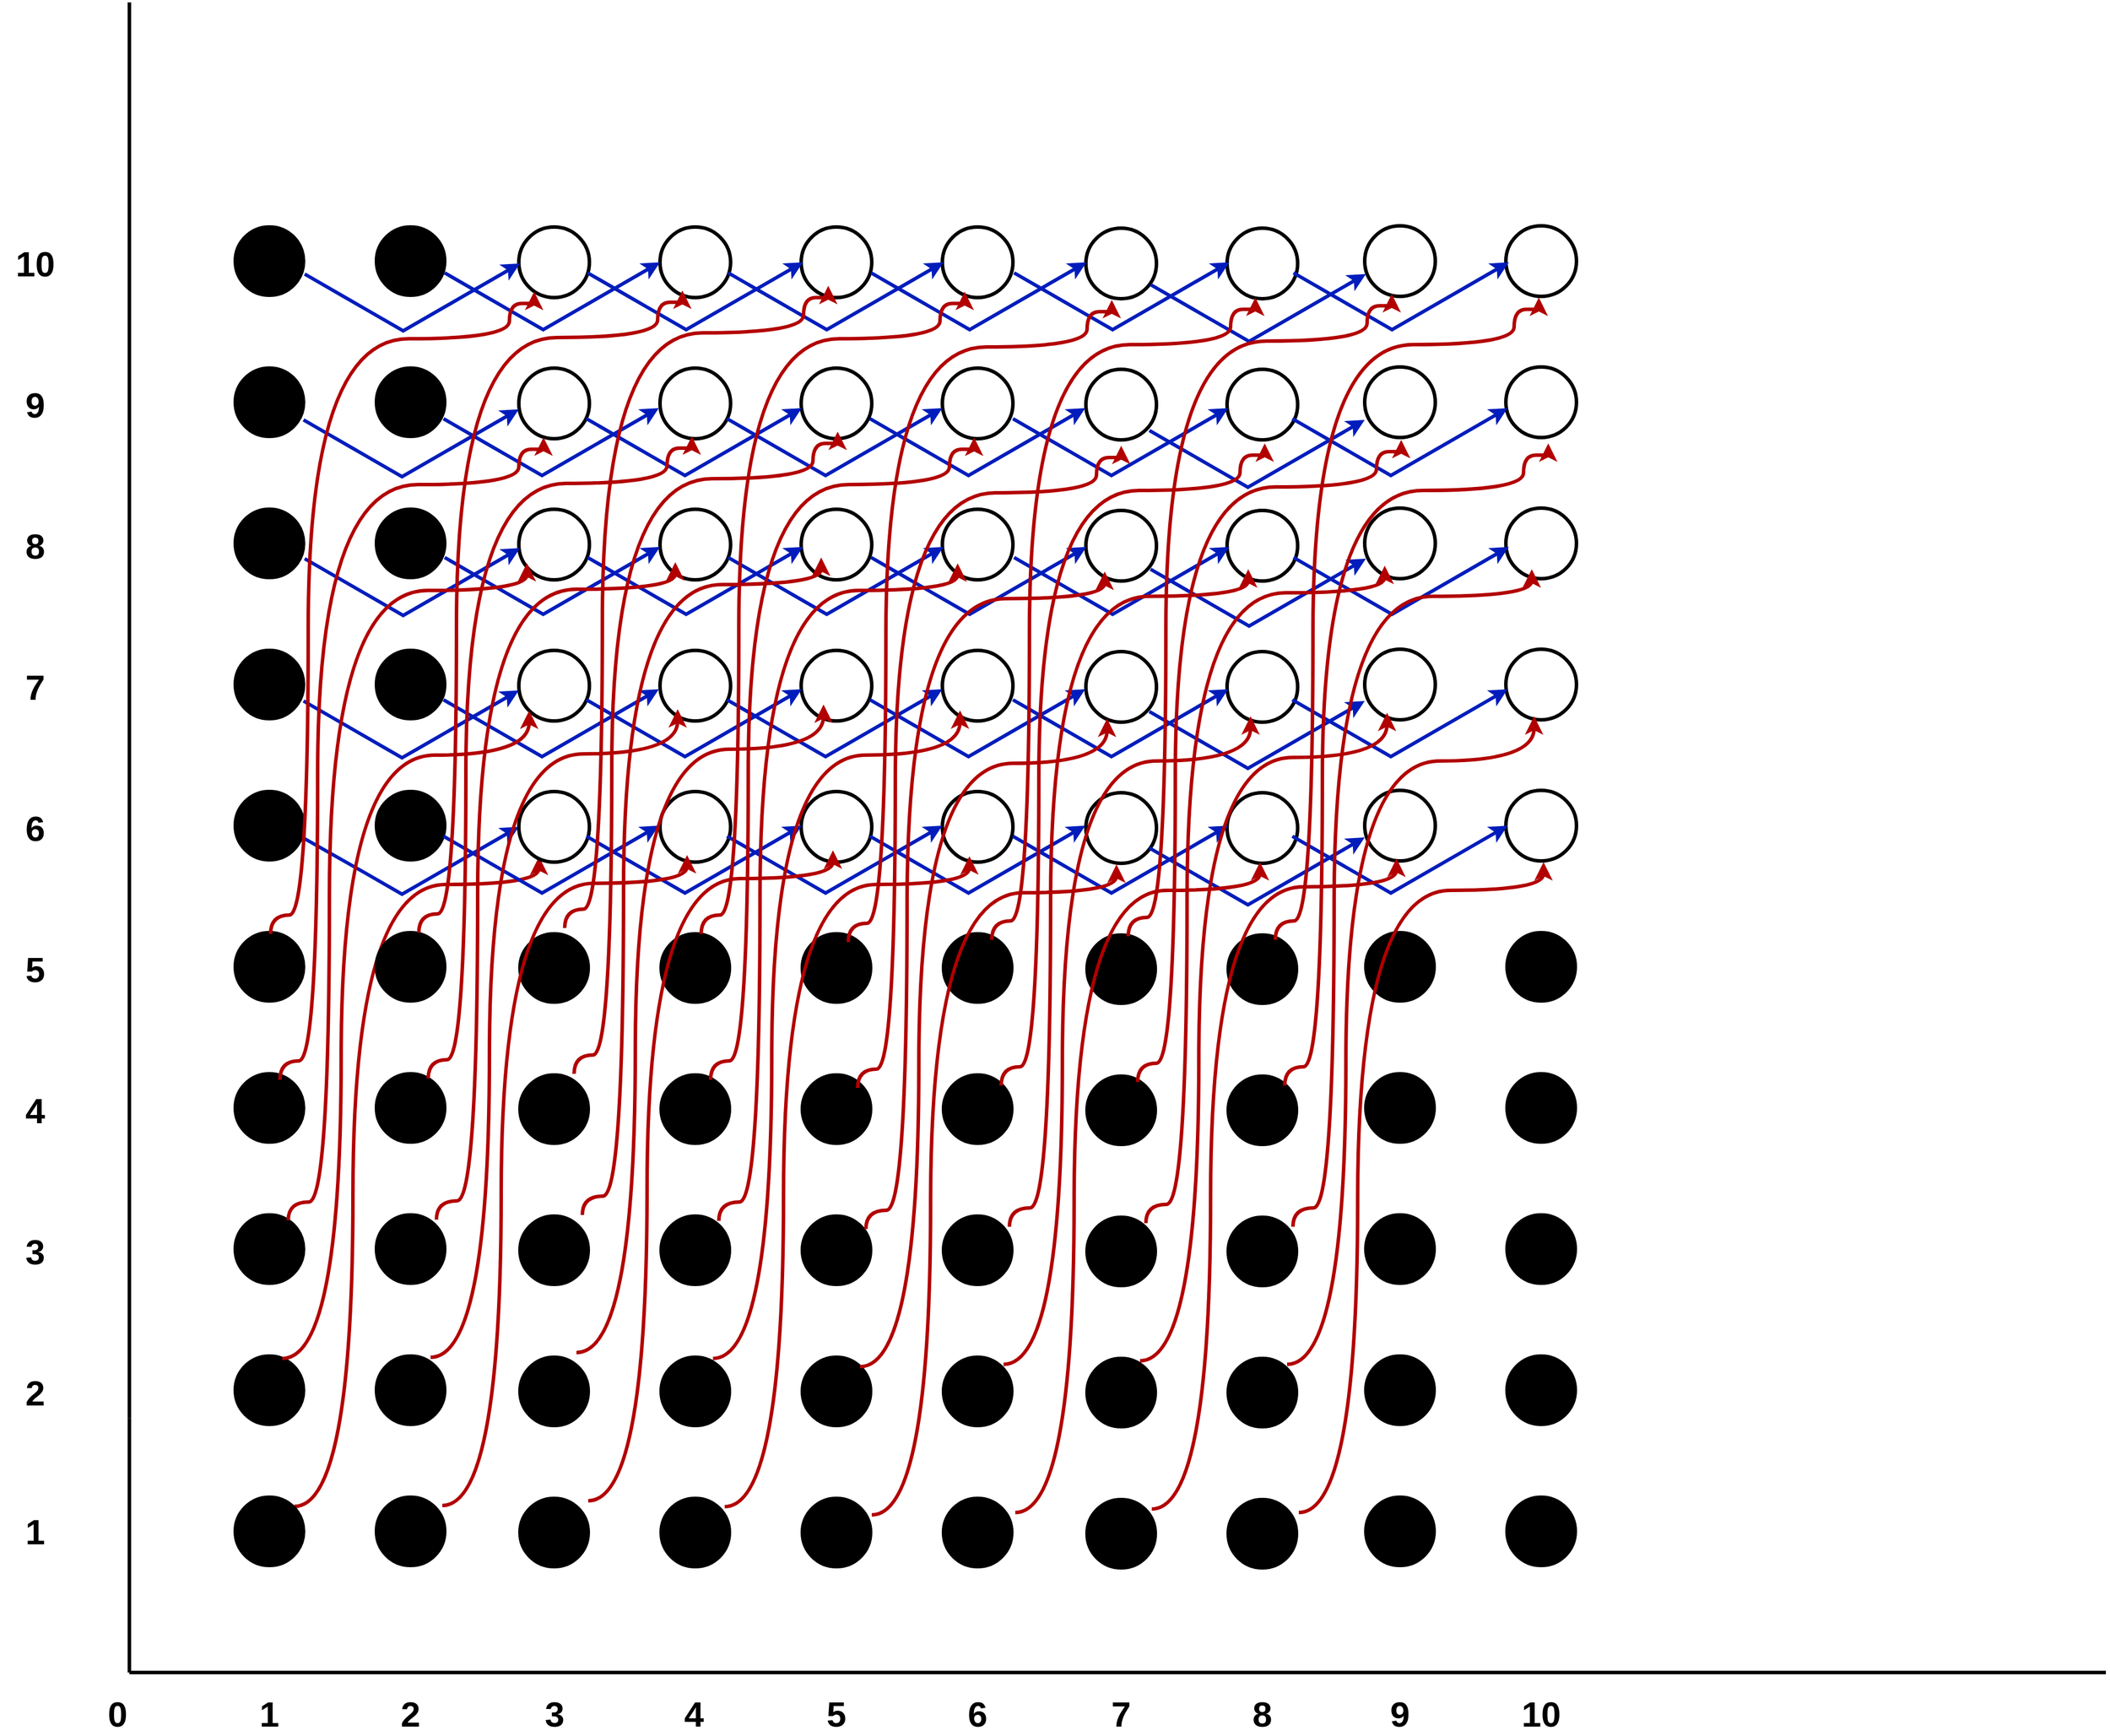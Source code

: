 <mxfile version="21.2.8" type="device">
  <diagram name="Страница 1" id="2nEi18-LgX2A4ayY6Vc7">
    <mxGraphModel dx="3000" dy="3080" grid="1" gridSize="10" guides="1" tooltips="1" connect="1" arrows="1" fold="1" page="1" pageScale="1" pageWidth="827" pageHeight="1169" math="0" shadow="0">
      <root>
        <mxCell id="0" />
        <mxCell id="1" parent="0" />
        <mxCell id="SX_XCFtSXzHyb8GBrlpH-2" value="" style="endArrow=none;html=1;rounded=0;strokeWidth=3;" edge="1" parent="1">
          <mxGeometry width="50" height="50" relative="1" as="geometry">
            <mxPoint x="1800" y="1080" as="sourcePoint" />
            <mxPoint x="120" y="1080" as="targetPoint" />
            <Array as="points" />
          </mxGeometry>
        </mxCell>
        <mxCell id="SX_XCFtSXzHyb8GBrlpH-178" style="edgeStyle=orthogonalEdgeStyle;rounded=0;orthogonalLoop=1;jettySize=auto;html=1;exitX=1;exitY=0;exitDx=0;exitDy=0;entryX=0.286;entryY=0.923;entryDx=0;entryDy=0;strokeWidth=3;fillColor=#e51400;strokeColor=#B20000;elbow=vertical;curved=1;entryPerimeter=0;" edge="1" parent="1" source="SX_XCFtSXzHyb8GBrlpH-7" target="SX_XCFtSXzHyb8GBrlpH-35">
          <mxGeometry relative="1" as="geometry">
            <Array as="points">
              <mxPoint x="310" y="939" />
              <mxPoint x="310" y="410" />
              <mxPoint x="468" y="410" />
            </Array>
          </mxGeometry>
        </mxCell>
        <mxCell id="SX_XCFtSXzHyb8GBrlpH-7" value="" style="ellipse;whiteSpace=wrap;html=1;aspect=fixed;fillColor=#000000;" vertex="1" parent="1">
          <mxGeometry x="209" y="930" width="60" height="60" as="geometry" />
        </mxCell>
        <mxCell id="SX_XCFtSXzHyb8GBrlpH-8" value="" style="group" vertex="1" connectable="0" parent="1">
          <mxGeometry x="120" y="-340" height="1420" as="geometry" />
        </mxCell>
        <mxCell id="SX_XCFtSXzHyb8GBrlpH-1" value="" style="endArrow=none;html=1;rounded=0;strokeWidth=3;" edge="1" parent="SX_XCFtSXzHyb8GBrlpH-8">
          <mxGeometry width="50" height="50" relative="1" as="geometry">
            <mxPoint y="1203.619" as="sourcePoint" />
            <mxPoint as="targetPoint" />
            <Array as="points" />
          </mxGeometry>
        </mxCell>
        <mxCell id="SX_XCFtSXzHyb8GBrlpH-6" value="" style="endArrow=none;html=1;rounded=0;strokeWidth=3;" edge="1" parent="SX_XCFtSXzHyb8GBrlpH-8">
          <mxGeometry width="50" height="50" relative="1" as="geometry">
            <mxPoint y="1420" as="sourcePoint" />
            <mxPoint y="1203.619" as="targetPoint" />
            <Array as="points" />
          </mxGeometry>
        </mxCell>
        <mxCell id="SX_XCFtSXzHyb8GBrlpH-9" value="" style="ellipse;whiteSpace=wrap;html=1;aspect=fixed;fillColor=#000000;" vertex="1" parent="1">
          <mxGeometry x="209" y="810" width="60" height="60" as="geometry" />
        </mxCell>
        <mxCell id="SX_XCFtSXzHyb8GBrlpH-10" value="" style="ellipse;whiteSpace=wrap;html=1;aspect=fixed;fillColor=#000000;" vertex="1" parent="1">
          <mxGeometry x="209" y="690" width="60" height="60" as="geometry" />
        </mxCell>
        <mxCell id="SX_XCFtSXzHyb8GBrlpH-11" value="" style="ellipse;whiteSpace=wrap;html=1;aspect=fixed;fillColor=#000000;" vertex="1" parent="1">
          <mxGeometry x="209" y="570" width="60" height="60" as="geometry" />
        </mxCell>
        <mxCell id="SX_XCFtSXzHyb8GBrlpH-12" value="" style="ellipse;whiteSpace=wrap;html=1;aspect=fixed;fillColor=#000000;" vertex="1" parent="1">
          <mxGeometry x="209" y="450" width="60" height="60" as="geometry" />
        </mxCell>
        <mxCell id="SX_XCFtSXzHyb8GBrlpH-137" style="edgeStyle=isometricEdgeStyle;rounded=0;orthogonalLoop=1;jettySize=auto;html=1;exitX=0.978;exitY=0.673;exitDx=0;exitDy=0;entryX=0;entryY=0.5;entryDx=0;entryDy=0;exitPerimeter=0;strokeWidth=3;fillColor=#0050ef;strokeColor=#001DBC;" edge="1" parent="1" source="SX_XCFtSXzHyb8GBrlpH-13" target="SX_XCFtSXzHyb8GBrlpH-35">
          <mxGeometry relative="1" as="geometry">
            <Array as="points">
              <mxPoint x="320" y="400" />
            </Array>
          </mxGeometry>
        </mxCell>
        <mxCell id="SX_XCFtSXzHyb8GBrlpH-13" value="" style="ellipse;whiteSpace=wrap;html=1;aspect=fixed;fillColor=#000000;" vertex="1" parent="1">
          <mxGeometry x="209" y="330" width="60" height="60" as="geometry" />
        </mxCell>
        <mxCell id="SX_XCFtSXzHyb8GBrlpH-14" value="" style="ellipse;whiteSpace=wrap;html=1;aspect=fixed;fillColor=#000000;" vertex="1" parent="1">
          <mxGeometry x="209" y="210" width="60" height="60" as="geometry" />
        </mxCell>
        <mxCell id="SX_XCFtSXzHyb8GBrlpH-15" value="" style="ellipse;whiteSpace=wrap;html=1;aspect=fixed;fillColor=#000000;" vertex="1" parent="1">
          <mxGeometry x="209" y="90" width="60" height="60" as="geometry" />
        </mxCell>
        <mxCell id="SX_XCFtSXzHyb8GBrlpH-16" value="" style="ellipse;whiteSpace=wrap;html=1;aspect=fixed;fillColor=#000000;" vertex="1" parent="1">
          <mxGeometry x="209" y="-30" width="60" height="60" as="geometry" />
        </mxCell>
        <mxCell id="SX_XCFtSXzHyb8GBrlpH-17" value="" style="ellipse;whiteSpace=wrap;html=1;aspect=fixed;fillColor=#000000;" vertex="1" parent="1">
          <mxGeometry x="209" y="-150" width="60" height="60" as="geometry" />
        </mxCell>
        <mxCell id="SX_XCFtSXzHyb8GBrlpH-18" value="&lt;font size=&quot;1&quot; style=&quot;&quot;&gt;&lt;b style=&quot;font-size: 30px;&quot;&gt;0&lt;/b&gt;&lt;/font&gt;" style="text;html=1;strokeColor=none;fillColor=none;align=center;verticalAlign=middle;whiteSpace=wrap;rounded=0;" vertex="1" parent="1">
          <mxGeometry x="80" y="1100" width="60" height="30" as="geometry" />
        </mxCell>
        <mxCell id="SX_XCFtSXzHyb8GBrlpH-19" value="&lt;font size=&quot;1&quot; style=&quot;&quot;&gt;&lt;b style=&quot;font-size: 30px;&quot;&gt;1&lt;/b&gt;&lt;/font&gt;" style="text;html=1;strokeColor=none;fillColor=none;align=center;verticalAlign=middle;whiteSpace=wrap;rounded=0;" vertex="1" parent="1">
          <mxGeometry x="10" y="945" width="60" height="30" as="geometry" />
        </mxCell>
        <mxCell id="SX_XCFtSXzHyb8GBrlpH-20" value="" style="ellipse;whiteSpace=wrap;html=1;aspect=fixed;fillColor=#000000;" vertex="1" parent="1">
          <mxGeometry x="329" y="930" width="60" height="60" as="geometry" />
        </mxCell>
        <mxCell id="SX_XCFtSXzHyb8GBrlpH-21" value="" style="ellipse;whiteSpace=wrap;html=1;aspect=fixed;fillColor=#000000;" vertex="1" parent="1">
          <mxGeometry x="329" y="810" width="60" height="60" as="geometry" />
        </mxCell>
        <mxCell id="SX_XCFtSXzHyb8GBrlpH-22" value="" style="ellipse;whiteSpace=wrap;html=1;aspect=fixed;fillColor=#000000;" vertex="1" parent="1">
          <mxGeometry x="329" y="690" width="60" height="60" as="geometry" />
        </mxCell>
        <mxCell id="SX_XCFtSXzHyb8GBrlpH-23" value="" style="ellipse;whiteSpace=wrap;html=1;aspect=fixed;fillColor=#000000;" vertex="1" parent="1">
          <mxGeometry x="329" y="570" width="60" height="60" as="geometry" />
        </mxCell>
        <mxCell id="SX_XCFtSXzHyb8GBrlpH-24" value="" style="ellipse;whiteSpace=wrap;html=1;aspect=fixed;fillColor=#000000;" vertex="1" parent="1">
          <mxGeometry x="329" y="450" width="60" height="60" as="geometry" />
        </mxCell>
        <mxCell id="SX_XCFtSXzHyb8GBrlpH-25" value="" style="ellipse;whiteSpace=wrap;html=1;aspect=fixed;fillColor=#000000;" vertex="1" parent="1">
          <mxGeometry x="329" y="330" width="60" height="60" as="geometry" />
        </mxCell>
        <mxCell id="SX_XCFtSXzHyb8GBrlpH-26" value="" style="ellipse;whiteSpace=wrap;html=1;aspect=fixed;fillColor=#000000;" vertex="1" parent="1">
          <mxGeometry x="329" y="210" width="60" height="60" as="geometry" />
        </mxCell>
        <mxCell id="SX_XCFtSXzHyb8GBrlpH-27" value="" style="ellipse;whiteSpace=wrap;html=1;aspect=fixed;fillColor=#000000;" vertex="1" parent="1">
          <mxGeometry x="329" y="90" width="60" height="60" as="geometry" />
        </mxCell>
        <mxCell id="SX_XCFtSXzHyb8GBrlpH-28" value="" style="ellipse;whiteSpace=wrap;html=1;aspect=fixed;fillColor=#000000;" vertex="1" parent="1">
          <mxGeometry x="329" y="-30" width="60" height="60" as="geometry" />
        </mxCell>
        <mxCell id="SX_XCFtSXzHyb8GBrlpH-29" value="" style="ellipse;whiteSpace=wrap;html=1;aspect=fixed;fillColor=#000000;" vertex="1" parent="1">
          <mxGeometry x="329" y="-150" width="60" height="60" as="geometry" />
        </mxCell>
        <mxCell id="SX_XCFtSXzHyb8GBrlpH-30" value="" style="ellipse;whiteSpace=wrap;html=1;aspect=fixed;fillColor=#000000;" vertex="1" parent="1">
          <mxGeometry x="451" y="931" width="60" height="60" as="geometry" />
        </mxCell>
        <mxCell id="SX_XCFtSXzHyb8GBrlpH-31" value="" style="ellipse;whiteSpace=wrap;html=1;aspect=fixed;fillColor=#000000;" vertex="1" parent="1">
          <mxGeometry x="451" y="811" width="60" height="60" as="geometry" />
        </mxCell>
        <mxCell id="SX_XCFtSXzHyb8GBrlpH-32" value="" style="ellipse;whiteSpace=wrap;html=1;aspect=fixed;fillColor=#000000;" vertex="1" parent="1">
          <mxGeometry x="451" y="691" width="60" height="60" as="geometry" />
        </mxCell>
        <mxCell id="SX_XCFtSXzHyb8GBrlpH-33" value="" style="ellipse;whiteSpace=wrap;html=1;aspect=fixed;fillColor=#000000;" vertex="1" parent="1">
          <mxGeometry x="451" y="571" width="60" height="60" as="geometry" />
        </mxCell>
        <mxCell id="SX_XCFtSXzHyb8GBrlpH-34" value="" style="ellipse;whiteSpace=wrap;html=1;aspect=fixed;fillColor=#000000;" vertex="1" parent="1">
          <mxGeometry x="451" y="451" width="60" height="60" as="geometry" />
        </mxCell>
        <mxCell id="SX_XCFtSXzHyb8GBrlpH-35" value="" style="ellipse;whiteSpace=wrap;html=1;aspect=fixed;fillColor=none;strokeWidth=3;" vertex="1" parent="1">
          <mxGeometry x="451" y="331" width="60" height="60" as="geometry" />
        </mxCell>
        <mxCell id="SX_XCFtSXzHyb8GBrlpH-36" value="" style="ellipse;whiteSpace=wrap;html=1;aspect=fixed;fillColor=none;strokeWidth=3;" vertex="1" parent="1">
          <mxGeometry x="451" y="211" width="60" height="60" as="geometry" />
        </mxCell>
        <mxCell id="SX_XCFtSXzHyb8GBrlpH-37" value="" style="ellipse;whiteSpace=wrap;html=1;aspect=fixed;fillColor=none;strokeWidth=3;" vertex="1" parent="1">
          <mxGeometry x="451" y="91" width="60" height="60" as="geometry" />
        </mxCell>
        <mxCell id="SX_XCFtSXzHyb8GBrlpH-38" value="" style="ellipse;whiteSpace=wrap;html=1;aspect=fixed;fillColor=none;strokeWidth=3;" vertex="1" parent="1">
          <mxGeometry x="451" y="-29" width="60" height="60" as="geometry" />
        </mxCell>
        <mxCell id="SX_XCFtSXzHyb8GBrlpH-39" value="" style="ellipse;whiteSpace=wrap;html=1;aspect=fixed;fillColor=none;strokeWidth=3;" vertex="1" parent="1">
          <mxGeometry x="451" y="-149" width="60" height="60" as="geometry" />
        </mxCell>
        <mxCell id="SX_XCFtSXzHyb8GBrlpH-40" value="" style="ellipse;whiteSpace=wrap;html=1;aspect=fixed;fillColor=#000000;" vertex="1" parent="1">
          <mxGeometry x="571" y="931" width="60" height="60" as="geometry" />
        </mxCell>
        <mxCell id="SX_XCFtSXzHyb8GBrlpH-41" value="" style="ellipse;whiteSpace=wrap;html=1;aspect=fixed;fillColor=#000000;" vertex="1" parent="1">
          <mxGeometry x="571" y="811" width="60" height="60" as="geometry" />
        </mxCell>
        <mxCell id="SX_XCFtSXzHyb8GBrlpH-42" value="" style="ellipse;whiteSpace=wrap;html=1;aspect=fixed;fillColor=#000000;" vertex="1" parent="1">
          <mxGeometry x="571" y="691" width="60" height="60" as="geometry" />
        </mxCell>
        <mxCell id="SX_XCFtSXzHyb8GBrlpH-43" value="" style="ellipse;whiteSpace=wrap;html=1;aspect=fixed;fillColor=#000000;" vertex="1" parent="1">
          <mxGeometry x="571" y="571" width="60" height="60" as="geometry" />
        </mxCell>
        <mxCell id="SX_XCFtSXzHyb8GBrlpH-44" value="" style="ellipse;whiteSpace=wrap;html=1;aspect=fixed;fillColor=#000000;" vertex="1" parent="1">
          <mxGeometry x="571" y="451" width="60" height="60" as="geometry" />
        </mxCell>
        <mxCell id="SX_XCFtSXzHyb8GBrlpH-45" value="" style="ellipse;whiteSpace=wrap;html=1;aspect=fixed;fillColor=none;strokeWidth=3;" vertex="1" parent="1">
          <mxGeometry x="571" y="331" width="60" height="60" as="geometry" />
        </mxCell>
        <mxCell id="SX_XCFtSXzHyb8GBrlpH-46" value="" style="ellipse;whiteSpace=wrap;html=1;aspect=fixed;fillColor=none;strokeWidth=3;" vertex="1" parent="1">
          <mxGeometry x="571" y="211" width="60" height="60" as="geometry" />
        </mxCell>
        <mxCell id="SX_XCFtSXzHyb8GBrlpH-47" value="" style="ellipse;whiteSpace=wrap;html=1;aspect=fixed;fillColor=none;strokeWidth=3;" vertex="1" parent="1">
          <mxGeometry x="571" y="91" width="60" height="60" as="geometry" />
        </mxCell>
        <mxCell id="SX_XCFtSXzHyb8GBrlpH-48" value="" style="ellipse;whiteSpace=wrap;html=1;aspect=fixed;fillColor=none;strokeWidth=3;" vertex="1" parent="1">
          <mxGeometry x="571" y="-29" width="60" height="60" as="geometry" />
        </mxCell>
        <mxCell id="SX_XCFtSXzHyb8GBrlpH-49" value="" style="ellipse;whiteSpace=wrap;html=1;aspect=fixed;fillColor=none;strokeWidth=3;" vertex="1" parent="1">
          <mxGeometry x="571" y="-149" width="60" height="60" as="geometry" />
        </mxCell>
        <mxCell id="SX_XCFtSXzHyb8GBrlpH-50" value="" style="ellipse;whiteSpace=wrap;html=1;aspect=fixed;fillColor=#000000;" vertex="1" parent="1">
          <mxGeometry x="691" y="931" width="60" height="60" as="geometry" />
        </mxCell>
        <mxCell id="SX_XCFtSXzHyb8GBrlpH-51" value="" style="ellipse;whiteSpace=wrap;html=1;aspect=fixed;fillColor=#000000;" vertex="1" parent="1">
          <mxGeometry x="691" y="811" width="60" height="60" as="geometry" />
        </mxCell>
        <mxCell id="SX_XCFtSXzHyb8GBrlpH-52" value="" style="ellipse;whiteSpace=wrap;html=1;aspect=fixed;fillColor=#000000;" vertex="1" parent="1">
          <mxGeometry x="691" y="691" width="60" height="60" as="geometry" />
        </mxCell>
        <mxCell id="SX_XCFtSXzHyb8GBrlpH-53" value="" style="ellipse;whiteSpace=wrap;html=1;aspect=fixed;fillColor=#000000;" vertex="1" parent="1">
          <mxGeometry x="691" y="571" width="60" height="60" as="geometry" />
        </mxCell>
        <mxCell id="SX_XCFtSXzHyb8GBrlpH-54" value="" style="ellipse;whiteSpace=wrap;html=1;aspect=fixed;fillColor=#000000;" vertex="1" parent="1">
          <mxGeometry x="691" y="451" width="60" height="60" as="geometry" />
        </mxCell>
        <mxCell id="SX_XCFtSXzHyb8GBrlpH-55" value="" style="ellipse;whiteSpace=wrap;html=1;aspect=fixed;fillColor=none;strokeWidth=3;" vertex="1" parent="1">
          <mxGeometry x="691" y="331" width="60" height="60" as="geometry" />
        </mxCell>
        <mxCell id="SX_XCFtSXzHyb8GBrlpH-56" value="" style="ellipse;whiteSpace=wrap;html=1;aspect=fixed;fillColor=none;strokeWidth=3;" vertex="1" parent="1">
          <mxGeometry x="691" y="211" width="60" height="60" as="geometry" />
        </mxCell>
        <mxCell id="SX_XCFtSXzHyb8GBrlpH-57" value="" style="ellipse;whiteSpace=wrap;html=1;aspect=fixed;fillColor=none;strokeWidth=3;" vertex="1" parent="1">
          <mxGeometry x="691" y="91" width="60" height="60" as="geometry" />
        </mxCell>
        <mxCell id="SX_XCFtSXzHyb8GBrlpH-58" value="" style="ellipse;whiteSpace=wrap;html=1;aspect=fixed;fillColor=none;strokeWidth=3;" vertex="1" parent="1">
          <mxGeometry x="691" y="-29" width="60" height="60" as="geometry" />
        </mxCell>
        <mxCell id="SX_XCFtSXzHyb8GBrlpH-59" value="" style="ellipse;whiteSpace=wrap;html=1;aspect=fixed;fillColor=none;strokeWidth=3;" vertex="1" parent="1">
          <mxGeometry x="691" y="-149" width="60" height="60" as="geometry" />
        </mxCell>
        <mxCell id="SX_XCFtSXzHyb8GBrlpH-60" value="" style="ellipse;whiteSpace=wrap;html=1;aspect=fixed;fillColor=#000000;" vertex="1" parent="1">
          <mxGeometry x="811" y="931" width="60" height="60" as="geometry" />
        </mxCell>
        <mxCell id="SX_XCFtSXzHyb8GBrlpH-61" value="" style="ellipse;whiteSpace=wrap;html=1;aspect=fixed;fillColor=#000000;" vertex="1" parent="1">
          <mxGeometry x="811" y="811" width="60" height="60" as="geometry" />
        </mxCell>
        <mxCell id="SX_XCFtSXzHyb8GBrlpH-62" value="" style="ellipse;whiteSpace=wrap;html=1;aspect=fixed;fillColor=#000000;" vertex="1" parent="1">
          <mxGeometry x="811" y="691" width="60" height="60" as="geometry" />
        </mxCell>
        <mxCell id="SX_XCFtSXzHyb8GBrlpH-63" value="" style="ellipse;whiteSpace=wrap;html=1;aspect=fixed;fillColor=#000000;" vertex="1" parent="1">
          <mxGeometry x="811" y="571" width="60" height="60" as="geometry" />
        </mxCell>
        <mxCell id="SX_XCFtSXzHyb8GBrlpH-64" value="" style="ellipse;whiteSpace=wrap;html=1;aspect=fixed;fillColor=#000000;" vertex="1" parent="1">
          <mxGeometry x="811" y="451" width="60" height="60" as="geometry" />
        </mxCell>
        <mxCell id="SX_XCFtSXzHyb8GBrlpH-65" value="" style="ellipse;whiteSpace=wrap;html=1;aspect=fixed;fillColor=none;strokeWidth=3;" vertex="1" parent="1">
          <mxGeometry x="811" y="331" width="60" height="60" as="geometry" />
        </mxCell>
        <mxCell id="SX_XCFtSXzHyb8GBrlpH-66" value="" style="ellipse;whiteSpace=wrap;html=1;aspect=fixed;fillColor=none;strokeWidth=3;" vertex="1" parent="1">
          <mxGeometry x="811" y="211" width="60" height="60" as="geometry" />
        </mxCell>
        <mxCell id="SX_XCFtSXzHyb8GBrlpH-67" value="" style="ellipse;whiteSpace=wrap;html=1;aspect=fixed;fillColor=none;strokeWidth=3;" vertex="1" parent="1">
          <mxGeometry x="811" y="91" width="60" height="60" as="geometry" />
        </mxCell>
        <mxCell id="SX_XCFtSXzHyb8GBrlpH-68" value="" style="ellipse;whiteSpace=wrap;html=1;aspect=fixed;fillColor=none;strokeWidth=3;" vertex="1" parent="1">
          <mxGeometry x="811" y="-29" width="60" height="60" as="geometry" />
        </mxCell>
        <mxCell id="SX_XCFtSXzHyb8GBrlpH-69" value="" style="ellipse;whiteSpace=wrap;html=1;aspect=fixed;fillColor=none;strokeWidth=3;" vertex="1" parent="1">
          <mxGeometry x="811" y="-149" width="60" height="60" as="geometry" />
        </mxCell>
        <mxCell id="SX_XCFtSXzHyb8GBrlpH-70" value="" style="ellipse;whiteSpace=wrap;html=1;aspect=fixed;fillColor=#000000;" vertex="1" parent="1">
          <mxGeometry x="933" y="932" width="60" height="60" as="geometry" />
        </mxCell>
        <mxCell id="SX_XCFtSXzHyb8GBrlpH-71" value="" style="ellipse;whiteSpace=wrap;html=1;aspect=fixed;fillColor=#000000;" vertex="1" parent="1">
          <mxGeometry x="933" y="812" width="60" height="60" as="geometry" />
        </mxCell>
        <mxCell id="SX_XCFtSXzHyb8GBrlpH-72" value="" style="ellipse;whiteSpace=wrap;html=1;aspect=fixed;fillColor=#000000;" vertex="1" parent="1">
          <mxGeometry x="933" y="692" width="60" height="60" as="geometry" />
        </mxCell>
        <mxCell id="SX_XCFtSXzHyb8GBrlpH-73" value="" style="ellipse;whiteSpace=wrap;html=1;aspect=fixed;fillColor=#000000;" vertex="1" parent="1">
          <mxGeometry x="933" y="572" width="60" height="60" as="geometry" />
        </mxCell>
        <mxCell id="SX_XCFtSXzHyb8GBrlpH-74" value="" style="ellipse;whiteSpace=wrap;html=1;aspect=fixed;fillColor=#000000;" vertex="1" parent="1">
          <mxGeometry x="933" y="452" width="60" height="60" as="geometry" />
        </mxCell>
        <mxCell id="SX_XCFtSXzHyb8GBrlpH-75" value="" style="ellipse;whiteSpace=wrap;html=1;aspect=fixed;fillColor=none;strokeWidth=3;" vertex="1" parent="1">
          <mxGeometry x="933" y="332" width="60" height="60" as="geometry" />
        </mxCell>
        <mxCell id="SX_XCFtSXzHyb8GBrlpH-76" value="" style="ellipse;whiteSpace=wrap;html=1;aspect=fixed;fillColor=none;strokeWidth=3;" vertex="1" parent="1">
          <mxGeometry x="933" y="212" width="60" height="60" as="geometry" />
        </mxCell>
        <mxCell id="SX_XCFtSXzHyb8GBrlpH-77" value="" style="ellipse;whiteSpace=wrap;html=1;aspect=fixed;fillColor=none;strokeWidth=3;" vertex="1" parent="1">
          <mxGeometry x="933" y="92" width="60" height="60" as="geometry" />
        </mxCell>
        <mxCell id="SX_XCFtSXzHyb8GBrlpH-78" value="" style="ellipse;whiteSpace=wrap;html=1;aspect=fixed;fillColor=none;strokeWidth=3;" vertex="1" parent="1">
          <mxGeometry x="933" y="-28" width="60" height="60" as="geometry" />
        </mxCell>
        <mxCell id="SX_XCFtSXzHyb8GBrlpH-79" value="" style="ellipse;whiteSpace=wrap;html=1;aspect=fixed;fillColor=none;strokeWidth=3;" vertex="1" parent="1">
          <mxGeometry x="933" y="-148" width="60" height="60" as="geometry" />
        </mxCell>
        <mxCell id="SX_XCFtSXzHyb8GBrlpH-80" value="" style="ellipse;whiteSpace=wrap;html=1;aspect=fixed;fillColor=#000000;" vertex="1" parent="1">
          <mxGeometry x="1053" y="932" width="60" height="60" as="geometry" />
        </mxCell>
        <mxCell id="SX_XCFtSXzHyb8GBrlpH-81" value="" style="ellipse;whiteSpace=wrap;html=1;aspect=fixed;fillColor=#000000;" vertex="1" parent="1">
          <mxGeometry x="1053" y="812" width="60" height="60" as="geometry" />
        </mxCell>
        <mxCell id="SX_XCFtSXzHyb8GBrlpH-82" value="" style="ellipse;whiteSpace=wrap;html=1;aspect=fixed;fillColor=#000000;" vertex="1" parent="1">
          <mxGeometry x="1053" y="692" width="60" height="60" as="geometry" />
        </mxCell>
        <mxCell id="SX_XCFtSXzHyb8GBrlpH-83" value="" style="ellipse;whiteSpace=wrap;html=1;aspect=fixed;fillColor=#000000;" vertex="1" parent="1">
          <mxGeometry x="1053" y="572" width="60" height="60" as="geometry" />
        </mxCell>
        <mxCell id="SX_XCFtSXzHyb8GBrlpH-84" value="" style="ellipse;whiteSpace=wrap;html=1;aspect=fixed;fillColor=#000000;" vertex="1" parent="1">
          <mxGeometry x="1053" y="452" width="60" height="60" as="geometry" />
        </mxCell>
        <mxCell id="SX_XCFtSXzHyb8GBrlpH-85" value="" style="ellipse;whiteSpace=wrap;html=1;aspect=fixed;fillColor=none;strokeWidth=3;" vertex="1" parent="1">
          <mxGeometry x="1053" y="332" width="60" height="60" as="geometry" />
        </mxCell>
        <mxCell id="SX_XCFtSXzHyb8GBrlpH-86" value="" style="ellipse;whiteSpace=wrap;html=1;aspect=fixed;fillColor=none;strokeWidth=3;" vertex="1" parent="1">
          <mxGeometry x="1053" y="212" width="60" height="60" as="geometry" />
        </mxCell>
        <mxCell id="SX_XCFtSXzHyb8GBrlpH-87" value="" style="ellipse;whiteSpace=wrap;html=1;aspect=fixed;fillColor=none;strokeWidth=3;" vertex="1" parent="1">
          <mxGeometry x="1053" y="92" width="60" height="60" as="geometry" />
        </mxCell>
        <mxCell id="SX_XCFtSXzHyb8GBrlpH-88" value="" style="ellipse;whiteSpace=wrap;html=1;aspect=fixed;fillColor=none;strokeWidth=3;" vertex="1" parent="1">
          <mxGeometry x="1053" y="-28" width="60" height="60" as="geometry" />
        </mxCell>
        <mxCell id="SX_XCFtSXzHyb8GBrlpH-89" value="" style="ellipse;whiteSpace=wrap;html=1;aspect=fixed;fillColor=none;strokeWidth=3;" vertex="1" parent="1">
          <mxGeometry x="1053" y="-148" width="60" height="60" as="geometry" />
        </mxCell>
        <mxCell id="SX_XCFtSXzHyb8GBrlpH-90" value="" style="ellipse;whiteSpace=wrap;html=1;aspect=fixed;fillColor=#000000;" vertex="1" parent="1">
          <mxGeometry x="1170" y="930" width="60" height="60" as="geometry" />
        </mxCell>
        <mxCell id="SX_XCFtSXzHyb8GBrlpH-91" value="" style="ellipse;whiteSpace=wrap;html=1;aspect=fixed;fillColor=#000000;" vertex="1" parent="1">
          <mxGeometry x="1170" y="810" width="60" height="60" as="geometry" />
        </mxCell>
        <mxCell id="SX_XCFtSXzHyb8GBrlpH-92" value="" style="ellipse;whiteSpace=wrap;html=1;aspect=fixed;fillColor=#000000;" vertex="1" parent="1">
          <mxGeometry x="1170" y="690" width="60" height="60" as="geometry" />
        </mxCell>
        <mxCell id="SX_XCFtSXzHyb8GBrlpH-93" value="" style="ellipse;whiteSpace=wrap;html=1;aspect=fixed;fillColor=#000000;" vertex="1" parent="1">
          <mxGeometry x="1170" y="570" width="60" height="60" as="geometry" />
        </mxCell>
        <mxCell id="SX_XCFtSXzHyb8GBrlpH-94" value="" style="ellipse;whiteSpace=wrap;html=1;aspect=fixed;fillColor=#000000;" vertex="1" parent="1">
          <mxGeometry x="1170" y="450" width="60" height="60" as="geometry" />
        </mxCell>
        <mxCell id="SX_XCFtSXzHyb8GBrlpH-95" value="" style="ellipse;whiteSpace=wrap;html=1;aspect=fixed;fillColor=none;strokeWidth=3;" vertex="1" parent="1">
          <mxGeometry x="1170" y="330" width="60" height="60" as="geometry" />
        </mxCell>
        <mxCell id="SX_XCFtSXzHyb8GBrlpH-96" value="" style="ellipse;whiteSpace=wrap;html=1;aspect=fixed;fillColor=none;strokeWidth=3;" vertex="1" parent="1">
          <mxGeometry x="1170" y="210" width="60" height="60" as="geometry" />
        </mxCell>
        <mxCell id="SX_XCFtSXzHyb8GBrlpH-97" value="" style="ellipse;whiteSpace=wrap;html=1;aspect=fixed;fillColor=none;strokeWidth=3;" vertex="1" parent="1">
          <mxGeometry x="1170" y="90" width="60" height="60" as="geometry" />
        </mxCell>
        <mxCell id="SX_XCFtSXzHyb8GBrlpH-98" value="" style="ellipse;whiteSpace=wrap;html=1;aspect=fixed;fillColor=none;strokeWidth=3;" vertex="1" parent="1">
          <mxGeometry x="1170" y="-30" width="60" height="60" as="geometry" />
        </mxCell>
        <mxCell id="SX_XCFtSXzHyb8GBrlpH-99" value="" style="ellipse;whiteSpace=wrap;html=1;aspect=fixed;fillColor=none;strokeWidth=3;" vertex="1" parent="1">
          <mxGeometry x="1170" y="-150" width="60" height="60" as="geometry" />
        </mxCell>
        <mxCell id="SX_XCFtSXzHyb8GBrlpH-100" value="" style="ellipse;whiteSpace=wrap;html=1;aspect=fixed;fillColor=#000000;" vertex="1" parent="1">
          <mxGeometry x="1290" y="930" width="60" height="60" as="geometry" />
        </mxCell>
        <mxCell id="SX_XCFtSXzHyb8GBrlpH-101" value="" style="ellipse;whiteSpace=wrap;html=1;aspect=fixed;fillColor=#000000;" vertex="1" parent="1">
          <mxGeometry x="1290" y="810" width="60" height="60" as="geometry" />
        </mxCell>
        <mxCell id="SX_XCFtSXzHyb8GBrlpH-102" value="" style="ellipse;whiteSpace=wrap;html=1;aspect=fixed;fillColor=#000000;" vertex="1" parent="1">
          <mxGeometry x="1290" y="690" width="60" height="60" as="geometry" />
        </mxCell>
        <mxCell id="SX_XCFtSXzHyb8GBrlpH-103" value="" style="ellipse;whiteSpace=wrap;html=1;aspect=fixed;fillColor=#000000;" vertex="1" parent="1">
          <mxGeometry x="1290" y="570" width="60" height="60" as="geometry" />
        </mxCell>
        <mxCell id="SX_XCFtSXzHyb8GBrlpH-104" value="" style="ellipse;whiteSpace=wrap;html=1;aspect=fixed;fillColor=#000000;" vertex="1" parent="1">
          <mxGeometry x="1290" y="450" width="60" height="60" as="geometry" />
        </mxCell>
        <mxCell id="SX_XCFtSXzHyb8GBrlpH-105" value="" style="ellipse;whiteSpace=wrap;html=1;aspect=fixed;fillColor=none;strokeWidth=3;" vertex="1" parent="1">
          <mxGeometry x="1290" y="330" width="60" height="60" as="geometry" />
        </mxCell>
        <mxCell id="SX_XCFtSXzHyb8GBrlpH-106" value="" style="ellipse;whiteSpace=wrap;html=1;aspect=fixed;fillColor=none;strokeWidth=3;" vertex="1" parent="1">
          <mxGeometry x="1290" y="210" width="60" height="60" as="geometry" />
        </mxCell>
        <mxCell id="SX_XCFtSXzHyb8GBrlpH-107" value="" style="ellipse;whiteSpace=wrap;html=1;aspect=fixed;fillColor=none;strokeWidth=3;" vertex="1" parent="1">
          <mxGeometry x="1290" y="90" width="60" height="60" as="geometry" />
        </mxCell>
        <mxCell id="SX_XCFtSXzHyb8GBrlpH-108" value="" style="ellipse;whiteSpace=wrap;html=1;aspect=fixed;fillColor=none;strokeWidth=3;" vertex="1" parent="1">
          <mxGeometry x="1290" y="-30" width="60" height="60" as="geometry" />
        </mxCell>
        <mxCell id="SX_XCFtSXzHyb8GBrlpH-109" value="" style="ellipse;whiteSpace=wrap;html=1;aspect=fixed;fillColor=none;strokeWidth=3;" vertex="1" parent="1">
          <mxGeometry x="1290" y="-150" width="60" height="60" as="geometry" />
        </mxCell>
        <mxCell id="SX_XCFtSXzHyb8GBrlpH-110" value="&lt;font size=&quot;1&quot; style=&quot;&quot;&gt;&lt;b style=&quot;font-size: 30px;&quot;&gt;2&lt;/b&gt;&lt;/font&gt;" style="text;html=1;strokeColor=none;fillColor=none;align=center;verticalAlign=middle;whiteSpace=wrap;rounded=0;" vertex="1" parent="1">
          <mxGeometry x="10" y="827" width="60" height="30" as="geometry" />
        </mxCell>
        <mxCell id="SX_XCFtSXzHyb8GBrlpH-111" value="&lt;font size=&quot;1&quot; style=&quot;&quot;&gt;&lt;b style=&quot;font-size: 30px;&quot;&gt;3&lt;/b&gt;&lt;/font&gt;" style="text;html=1;strokeColor=none;fillColor=none;align=center;verticalAlign=middle;whiteSpace=wrap;rounded=0;" vertex="1" parent="1">
          <mxGeometry x="10" y="707" width="60" height="30" as="geometry" />
        </mxCell>
        <mxCell id="SX_XCFtSXzHyb8GBrlpH-112" value="&lt;font size=&quot;1&quot; style=&quot;&quot;&gt;&lt;b style=&quot;font-size: 30px;&quot;&gt;4&lt;/b&gt;&lt;/font&gt;" style="text;html=1;strokeColor=none;fillColor=none;align=center;verticalAlign=middle;whiteSpace=wrap;rounded=0;" vertex="1" parent="1">
          <mxGeometry x="10" y="587" width="60" height="30" as="geometry" />
        </mxCell>
        <mxCell id="SX_XCFtSXzHyb8GBrlpH-113" value="&lt;font size=&quot;1&quot; style=&quot;&quot;&gt;&lt;b style=&quot;font-size: 30px;&quot;&gt;5&lt;/b&gt;&lt;/font&gt;" style="text;html=1;strokeColor=none;fillColor=none;align=center;verticalAlign=middle;whiteSpace=wrap;rounded=0;" vertex="1" parent="1">
          <mxGeometry x="10" y="467" width="60" height="30" as="geometry" />
        </mxCell>
        <mxCell id="SX_XCFtSXzHyb8GBrlpH-114" value="&lt;font size=&quot;1&quot; style=&quot;&quot;&gt;&lt;b style=&quot;font-size: 30px;&quot;&gt;6&lt;/b&gt;&lt;/font&gt;" style="text;html=1;strokeColor=none;fillColor=none;align=center;verticalAlign=middle;whiteSpace=wrap;rounded=0;" vertex="1" parent="1">
          <mxGeometry x="10" y="347" width="60" height="30" as="geometry" />
        </mxCell>
        <mxCell id="SX_XCFtSXzHyb8GBrlpH-115" value="&lt;font size=&quot;1&quot; style=&quot;&quot;&gt;&lt;b style=&quot;font-size: 30px;&quot;&gt;7&lt;/b&gt;&lt;/font&gt;" style="text;html=1;strokeColor=none;fillColor=none;align=center;verticalAlign=middle;whiteSpace=wrap;rounded=0;" vertex="1" parent="1">
          <mxGeometry x="10" y="227" width="60" height="30" as="geometry" />
        </mxCell>
        <mxCell id="SX_XCFtSXzHyb8GBrlpH-116" value="&lt;font size=&quot;1&quot; style=&quot;&quot;&gt;&lt;b style=&quot;font-size: 30px;&quot;&gt;8&lt;/b&gt;&lt;/font&gt;" style="text;html=1;strokeColor=none;fillColor=none;align=center;verticalAlign=middle;whiteSpace=wrap;rounded=0;" vertex="1" parent="1">
          <mxGeometry x="10" y="107" width="60" height="30" as="geometry" />
        </mxCell>
        <mxCell id="SX_XCFtSXzHyb8GBrlpH-117" value="&lt;font size=&quot;1&quot; style=&quot;&quot;&gt;&lt;b style=&quot;font-size: 30px;&quot;&gt;9&lt;/b&gt;&lt;/font&gt;" style="text;html=1;strokeColor=none;fillColor=none;align=center;verticalAlign=middle;whiteSpace=wrap;rounded=0;" vertex="1" parent="1">
          <mxGeometry x="10" y="-13" width="60" height="30" as="geometry" />
        </mxCell>
        <mxCell id="SX_XCFtSXzHyb8GBrlpH-118" value="&lt;font size=&quot;1&quot; style=&quot;&quot;&gt;&lt;b style=&quot;font-size: 30px;&quot;&gt;10&lt;/b&gt;&lt;/font&gt;" style="text;html=1;strokeColor=none;fillColor=none;align=center;verticalAlign=middle;whiteSpace=wrap;rounded=0;" vertex="1" parent="1">
          <mxGeometry x="10" y="-133" width="60" height="30" as="geometry" />
        </mxCell>
        <mxCell id="SX_XCFtSXzHyb8GBrlpH-120" value="&lt;font size=&quot;1&quot; style=&quot;&quot;&gt;&lt;b style=&quot;font-size: 30px;&quot;&gt;1&lt;/b&gt;&lt;/font&gt;" style="text;html=1;strokeColor=none;fillColor=none;align=center;verticalAlign=middle;whiteSpace=wrap;rounded=0;" vertex="1" parent="1">
          <mxGeometry x="209" y="1100" width="60" height="30" as="geometry" />
        </mxCell>
        <mxCell id="SX_XCFtSXzHyb8GBrlpH-121" value="&lt;font size=&quot;1&quot; style=&quot;&quot;&gt;&lt;b style=&quot;font-size: 30px;&quot;&gt;2&lt;/b&gt;&lt;/font&gt;" style="text;html=1;strokeColor=none;fillColor=none;align=center;verticalAlign=middle;whiteSpace=wrap;rounded=0;" vertex="1" parent="1">
          <mxGeometry x="329" y="1105" width="60" height="20" as="geometry" />
        </mxCell>
        <mxCell id="SX_XCFtSXzHyb8GBrlpH-122" value="&lt;font size=&quot;1&quot; style=&quot;&quot;&gt;&lt;b style=&quot;font-size: 30px;&quot;&gt;3&lt;/b&gt;&lt;/font&gt;" style="text;html=1;strokeColor=none;fillColor=none;align=center;verticalAlign=middle;whiteSpace=wrap;rounded=0;" vertex="1" parent="1">
          <mxGeometry x="445.5" y="1105" width="71" height="20" as="geometry" />
        </mxCell>
        <mxCell id="SX_XCFtSXzHyb8GBrlpH-123" value="&lt;font size=&quot;1&quot; style=&quot;&quot;&gt;&lt;b style=&quot;font-size: 30px;&quot;&gt;4&lt;/b&gt;&lt;/font&gt;" style="text;html=1;strokeColor=none;fillColor=none;align=center;verticalAlign=middle;whiteSpace=wrap;rounded=0;" vertex="1" parent="1">
          <mxGeometry x="570" y="1105" width="60" height="20" as="geometry" />
        </mxCell>
        <mxCell id="SX_XCFtSXzHyb8GBrlpH-125" value="&lt;font size=&quot;1&quot; style=&quot;&quot;&gt;&lt;b style=&quot;font-size: 30px;&quot;&gt;5&lt;/b&gt;&lt;/font&gt;" style="text;html=1;strokeColor=none;fillColor=none;align=center;verticalAlign=middle;whiteSpace=wrap;rounded=0;" vertex="1" parent="1">
          <mxGeometry x="691" y="1105" width="60" height="20" as="geometry" />
        </mxCell>
        <mxCell id="SX_XCFtSXzHyb8GBrlpH-126" value="&lt;font size=&quot;1&quot; style=&quot;&quot;&gt;&lt;b style=&quot;font-size: 30px;&quot;&gt;6&lt;/b&gt;&lt;/font&gt;" style="text;html=1;strokeColor=none;fillColor=none;align=center;verticalAlign=middle;whiteSpace=wrap;rounded=0;" vertex="1" parent="1">
          <mxGeometry x="811" y="1105" width="60" height="20" as="geometry" />
        </mxCell>
        <mxCell id="SX_XCFtSXzHyb8GBrlpH-127" value="&lt;font size=&quot;1&quot; style=&quot;&quot;&gt;&lt;b style=&quot;font-size: 30px;&quot;&gt;7&lt;/b&gt;&lt;/font&gt;" style="text;html=1;strokeColor=none;fillColor=none;align=center;verticalAlign=middle;whiteSpace=wrap;rounded=0;" vertex="1" parent="1">
          <mxGeometry x="933" y="1105" width="60" height="20" as="geometry" />
        </mxCell>
        <mxCell id="SX_XCFtSXzHyb8GBrlpH-128" value="&lt;font size=&quot;1&quot; style=&quot;&quot;&gt;&lt;b style=&quot;font-size: 30px;&quot;&gt;8&lt;/b&gt;&lt;/font&gt;" style="text;html=1;strokeColor=none;fillColor=none;align=center;verticalAlign=middle;whiteSpace=wrap;rounded=0;" vertex="1" parent="1">
          <mxGeometry x="1053" y="1105" width="60" height="20" as="geometry" />
        </mxCell>
        <mxCell id="SX_XCFtSXzHyb8GBrlpH-129" value="&lt;font size=&quot;1&quot; style=&quot;&quot;&gt;&lt;b style=&quot;font-size: 30px;&quot;&gt;9&lt;/b&gt;&lt;/font&gt;" style="text;html=1;strokeColor=none;fillColor=none;align=center;verticalAlign=middle;whiteSpace=wrap;rounded=0;" vertex="1" parent="1">
          <mxGeometry x="1170" y="1105" width="60" height="20" as="geometry" />
        </mxCell>
        <mxCell id="SX_XCFtSXzHyb8GBrlpH-130" value="&lt;font size=&quot;1&quot; style=&quot;&quot;&gt;&lt;b style=&quot;font-size: 30px;&quot;&gt;10&lt;/b&gt;&lt;/font&gt;" style="text;html=1;strokeColor=none;fillColor=none;align=center;verticalAlign=middle;whiteSpace=wrap;rounded=0;" vertex="1" parent="1">
          <mxGeometry x="1290" y="1105" width="60" height="20" as="geometry" />
        </mxCell>
        <mxCell id="SX_XCFtSXzHyb8GBrlpH-139" style="edgeStyle=isometricEdgeStyle;rounded=0;orthogonalLoop=1;jettySize=auto;html=1;exitX=0.978;exitY=0.673;exitDx=0;exitDy=0;entryX=0;entryY=0.5;entryDx=0;entryDy=0;exitPerimeter=0;strokeWidth=3;fillColor=#0050ef;strokeColor=#001DBC;" edge="1" parent="1">
          <mxGeometry relative="1" as="geometry">
            <mxPoint x="387" y="369" as="sourcePoint" />
            <mxPoint x="570" y="360" as="targetPoint" />
            <Array as="points">
              <mxPoint x="439" y="399" />
            </Array>
          </mxGeometry>
        </mxCell>
        <mxCell id="SX_XCFtSXzHyb8GBrlpH-140" style="edgeStyle=isometricEdgeStyle;rounded=0;orthogonalLoop=1;jettySize=auto;html=1;exitX=0.978;exitY=0.673;exitDx=0;exitDy=0;entryX=0;entryY=0.5;entryDx=0;entryDy=0;exitPerimeter=0;strokeWidth=3;fillColor=#0050ef;strokeColor=#001DBC;" edge="1" parent="1">
          <mxGeometry relative="1" as="geometry">
            <mxPoint x="508.5" y="369" as="sourcePoint" />
            <mxPoint x="691.5" y="360" as="targetPoint" />
            <Array as="points">
              <mxPoint x="560.5" y="399" />
            </Array>
          </mxGeometry>
        </mxCell>
        <mxCell id="SX_XCFtSXzHyb8GBrlpH-141" style="edgeStyle=isometricEdgeStyle;rounded=0;orthogonalLoop=1;jettySize=auto;html=1;exitX=0.978;exitY=0.673;exitDx=0;exitDy=0;entryX=0;entryY=0.5;entryDx=0;entryDy=0;exitPerimeter=0;strokeWidth=3;fillColor=#0050ef;strokeColor=#001DBC;" edge="1" parent="1">
          <mxGeometry relative="1" as="geometry">
            <mxPoint x="628" y="369" as="sourcePoint" />
            <mxPoint x="811" y="360" as="targetPoint" />
            <Array as="points">
              <mxPoint x="680" y="399" />
            </Array>
          </mxGeometry>
        </mxCell>
        <mxCell id="SX_XCFtSXzHyb8GBrlpH-142" style="edgeStyle=isometricEdgeStyle;rounded=0;orthogonalLoop=1;jettySize=auto;html=1;exitX=0.978;exitY=0.673;exitDx=0;exitDy=0;entryX=0;entryY=0.5;entryDx=0;entryDy=0;exitPerimeter=0;strokeWidth=3;fillColor=#0050ef;strokeColor=#001DBC;" edge="1" parent="1">
          <mxGeometry relative="1" as="geometry">
            <mxPoint x="749.5" y="369" as="sourcePoint" />
            <mxPoint x="932.5" y="360" as="targetPoint" />
            <Array as="points">
              <mxPoint x="801.5" y="399" />
            </Array>
          </mxGeometry>
        </mxCell>
        <mxCell id="SX_XCFtSXzHyb8GBrlpH-143" style="edgeStyle=isometricEdgeStyle;rounded=0;orthogonalLoop=1;jettySize=auto;html=1;exitX=0.978;exitY=0.673;exitDx=0;exitDy=0;entryX=0;entryY=0.5;entryDx=0;entryDy=0;exitPerimeter=0;strokeWidth=3;fillColor=#0050ef;strokeColor=#001DBC;" edge="1" parent="1">
          <mxGeometry relative="1" as="geometry">
            <mxPoint x="871" y="369" as="sourcePoint" />
            <mxPoint x="1054" y="360" as="targetPoint" />
            <Array as="points">
              <mxPoint x="923" y="399" />
            </Array>
          </mxGeometry>
        </mxCell>
        <mxCell id="SX_XCFtSXzHyb8GBrlpH-144" style="edgeStyle=isometricEdgeStyle;rounded=0;orthogonalLoop=1;jettySize=auto;html=1;exitX=0.978;exitY=0.673;exitDx=0;exitDy=0;entryX=0;entryY=0.5;entryDx=0;entryDy=0;exitPerimeter=0;strokeWidth=3;fillColor=#0050ef;strokeColor=#001DBC;" edge="1" parent="1">
          <mxGeometry relative="1" as="geometry">
            <mxPoint x="987" y="379" as="sourcePoint" />
            <mxPoint x="1170" y="370" as="targetPoint" />
            <Array as="points">
              <mxPoint x="1039" y="409" />
            </Array>
          </mxGeometry>
        </mxCell>
        <mxCell id="SX_XCFtSXzHyb8GBrlpH-145" style="edgeStyle=isometricEdgeStyle;rounded=0;orthogonalLoop=1;jettySize=auto;html=1;exitX=0.978;exitY=0.673;exitDx=0;exitDy=0;entryX=0;entryY=0.5;entryDx=0;entryDy=0;exitPerimeter=0;strokeWidth=3;fillColor=#0050ef;strokeColor=#001DBC;" edge="1" parent="1">
          <mxGeometry relative="1" as="geometry">
            <mxPoint x="1108.5" y="369" as="sourcePoint" />
            <mxPoint x="1291.5" y="360" as="targetPoint" />
            <Array as="points">
              <mxPoint x="1160.5" y="399" />
            </Array>
          </mxGeometry>
        </mxCell>
        <mxCell id="SX_XCFtSXzHyb8GBrlpH-146" style="edgeStyle=isometricEdgeStyle;rounded=0;orthogonalLoop=1;jettySize=auto;html=1;exitX=0.978;exitY=0.673;exitDx=0;exitDy=0;entryX=0;entryY=0.5;entryDx=0;entryDy=0;exitPerimeter=0;strokeWidth=3;fillColor=#0050ef;strokeColor=#001DBC;" edge="1" parent="1">
          <mxGeometry relative="1" as="geometry">
            <mxPoint x="268" y="254" as="sourcePoint" />
            <mxPoint x="451" y="245" as="targetPoint" />
            <Array as="points">
              <mxPoint x="320" y="284" />
            </Array>
          </mxGeometry>
        </mxCell>
        <mxCell id="SX_XCFtSXzHyb8GBrlpH-147" style="edgeStyle=isometricEdgeStyle;rounded=0;orthogonalLoop=1;jettySize=auto;html=1;exitX=0.978;exitY=0.673;exitDx=0;exitDy=0;entryX=0;entryY=0.5;entryDx=0;entryDy=0;exitPerimeter=0;strokeWidth=3;fillColor=#0050ef;strokeColor=#001DBC;" edge="1" parent="1">
          <mxGeometry relative="1" as="geometry">
            <mxPoint x="387" y="253" as="sourcePoint" />
            <mxPoint x="570" y="244" as="targetPoint" />
            <Array as="points">
              <mxPoint x="439" y="283" />
            </Array>
          </mxGeometry>
        </mxCell>
        <mxCell id="SX_XCFtSXzHyb8GBrlpH-148" style="edgeStyle=isometricEdgeStyle;rounded=0;orthogonalLoop=1;jettySize=auto;html=1;exitX=0.978;exitY=0.673;exitDx=0;exitDy=0;entryX=0;entryY=0.5;entryDx=0;entryDy=0;exitPerimeter=0;strokeWidth=3;fillColor=#0050ef;strokeColor=#001DBC;" edge="1" parent="1">
          <mxGeometry relative="1" as="geometry">
            <mxPoint x="508.5" y="253" as="sourcePoint" />
            <mxPoint x="691.5" y="244" as="targetPoint" />
            <Array as="points">
              <mxPoint x="560.5" y="283" />
            </Array>
          </mxGeometry>
        </mxCell>
        <mxCell id="SX_XCFtSXzHyb8GBrlpH-149" style="edgeStyle=isometricEdgeStyle;rounded=0;orthogonalLoop=1;jettySize=auto;html=1;exitX=0.978;exitY=0.673;exitDx=0;exitDy=0;entryX=0;entryY=0.5;entryDx=0;entryDy=0;exitPerimeter=0;strokeWidth=3;fillColor=#0050ef;strokeColor=#001DBC;" edge="1" parent="1">
          <mxGeometry relative="1" as="geometry">
            <mxPoint x="628" y="253" as="sourcePoint" />
            <mxPoint x="811" y="244" as="targetPoint" />
            <Array as="points">
              <mxPoint x="680" y="283" />
            </Array>
          </mxGeometry>
        </mxCell>
        <mxCell id="SX_XCFtSXzHyb8GBrlpH-150" style="edgeStyle=isometricEdgeStyle;rounded=0;orthogonalLoop=1;jettySize=auto;html=1;exitX=0.978;exitY=0.673;exitDx=0;exitDy=0;entryX=0;entryY=0.5;entryDx=0;entryDy=0;exitPerimeter=0;strokeWidth=3;fillColor=#0050ef;strokeColor=#001DBC;" edge="1" parent="1">
          <mxGeometry relative="1" as="geometry">
            <mxPoint x="749.5" y="253" as="sourcePoint" />
            <mxPoint x="932.5" y="244" as="targetPoint" />
            <Array as="points">
              <mxPoint x="801.5" y="283" />
            </Array>
          </mxGeometry>
        </mxCell>
        <mxCell id="SX_XCFtSXzHyb8GBrlpH-151" style="edgeStyle=isometricEdgeStyle;rounded=0;orthogonalLoop=1;jettySize=auto;html=1;exitX=0.978;exitY=0.673;exitDx=0;exitDy=0;entryX=0;entryY=0.5;entryDx=0;entryDy=0;exitPerimeter=0;strokeWidth=3;fillColor=#0050ef;strokeColor=#001DBC;" edge="1" parent="1">
          <mxGeometry relative="1" as="geometry">
            <mxPoint x="871" y="253" as="sourcePoint" />
            <mxPoint x="1054" y="244" as="targetPoint" />
            <Array as="points">
              <mxPoint x="923" y="283" />
            </Array>
          </mxGeometry>
        </mxCell>
        <mxCell id="SX_XCFtSXzHyb8GBrlpH-152" style="edgeStyle=isometricEdgeStyle;rounded=0;orthogonalLoop=1;jettySize=auto;html=1;exitX=0.978;exitY=0.673;exitDx=0;exitDy=0;entryX=0;entryY=0.5;entryDx=0;entryDy=0;exitPerimeter=0;strokeWidth=3;fillColor=#0050ef;strokeColor=#001DBC;" edge="1" parent="1">
          <mxGeometry relative="1" as="geometry">
            <mxPoint x="987" y="263" as="sourcePoint" />
            <mxPoint x="1170" y="254" as="targetPoint" />
            <Array as="points">
              <mxPoint x="1039" y="293" />
            </Array>
          </mxGeometry>
        </mxCell>
        <mxCell id="SX_XCFtSXzHyb8GBrlpH-153" style="edgeStyle=isometricEdgeStyle;rounded=0;orthogonalLoop=1;jettySize=auto;html=1;exitX=0.978;exitY=0.673;exitDx=0;exitDy=0;entryX=0;entryY=0.5;entryDx=0;entryDy=0;exitPerimeter=0;strokeWidth=3;fillColor=#0050ef;strokeColor=#001DBC;" edge="1" parent="1">
          <mxGeometry relative="1" as="geometry">
            <mxPoint x="1108.5" y="253" as="sourcePoint" />
            <mxPoint x="1291.5" y="244" as="targetPoint" />
            <Array as="points">
              <mxPoint x="1160.5" y="283" />
            </Array>
          </mxGeometry>
        </mxCell>
        <mxCell id="SX_XCFtSXzHyb8GBrlpH-154" style="edgeStyle=isometricEdgeStyle;rounded=0;orthogonalLoop=1;jettySize=auto;html=1;exitX=0.978;exitY=0.673;exitDx=0;exitDy=0;entryX=0;entryY=0.5;entryDx=0;entryDy=0;exitPerimeter=0;strokeWidth=3;fillColor=#0050ef;strokeColor=#001DBC;" edge="1" parent="1">
          <mxGeometry relative="1" as="geometry">
            <mxPoint x="269" y="133" as="sourcePoint" />
            <mxPoint x="452" y="124" as="targetPoint" />
            <Array as="points">
              <mxPoint x="321" y="163" />
            </Array>
          </mxGeometry>
        </mxCell>
        <mxCell id="SX_XCFtSXzHyb8GBrlpH-155" style="edgeStyle=isometricEdgeStyle;rounded=0;orthogonalLoop=1;jettySize=auto;html=1;exitX=0.978;exitY=0.673;exitDx=0;exitDy=0;entryX=0;entryY=0.5;entryDx=0;entryDy=0;exitPerimeter=0;strokeWidth=3;fillColor=#0050ef;strokeColor=#001DBC;" edge="1" parent="1">
          <mxGeometry relative="1" as="geometry">
            <mxPoint x="388" y="132" as="sourcePoint" />
            <mxPoint x="571" y="123" as="targetPoint" />
            <Array as="points">
              <mxPoint x="440" y="162" />
            </Array>
          </mxGeometry>
        </mxCell>
        <mxCell id="SX_XCFtSXzHyb8GBrlpH-156" style="edgeStyle=isometricEdgeStyle;rounded=0;orthogonalLoop=1;jettySize=auto;html=1;exitX=0.978;exitY=0.673;exitDx=0;exitDy=0;entryX=0;entryY=0.5;entryDx=0;entryDy=0;exitPerimeter=0;strokeWidth=3;fillColor=#0050ef;strokeColor=#001DBC;" edge="1" parent="1">
          <mxGeometry relative="1" as="geometry">
            <mxPoint x="509.5" y="132" as="sourcePoint" />
            <mxPoint x="692.5" y="123" as="targetPoint" />
            <Array as="points">
              <mxPoint x="561.5" y="162" />
            </Array>
          </mxGeometry>
        </mxCell>
        <mxCell id="SX_XCFtSXzHyb8GBrlpH-157" style="edgeStyle=isometricEdgeStyle;rounded=0;orthogonalLoop=1;jettySize=auto;html=1;exitX=0.978;exitY=0.673;exitDx=0;exitDy=0;entryX=0;entryY=0.5;entryDx=0;entryDy=0;exitPerimeter=0;strokeWidth=3;fillColor=#0050ef;strokeColor=#001DBC;" edge="1" parent="1">
          <mxGeometry relative="1" as="geometry">
            <mxPoint x="629" y="132" as="sourcePoint" />
            <mxPoint x="812" y="123" as="targetPoint" />
            <Array as="points">
              <mxPoint x="681" y="162" />
            </Array>
          </mxGeometry>
        </mxCell>
        <mxCell id="SX_XCFtSXzHyb8GBrlpH-158" style="edgeStyle=isometricEdgeStyle;rounded=0;orthogonalLoop=1;jettySize=auto;html=1;exitX=0.978;exitY=0.673;exitDx=0;exitDy=0;entryX=0;entryY=0.5;entryDx=0;entryDy=0;exitPerimeter=0;strokeWidth=3;fillColor=#0050ef;strokeColor=#001DBC;" edge="1" parent="1">
          <mxGeometry relative="1" as="geometry">
            <mxPoint x="750.5" y="132" as="sourcePoint" />
            <mxPoint x="933.5" y="123" as="targetPoint" />
            <Array as="points">
              <mxPoint x="802.5" y="162" />
            </Array>
          </mxGeometry>
        </mxCell>
        <mxCell id="SX_XCFtSXzHyb8GBrlpH-159" style="edgeStyle=isometricEdgeStyle;rounded=0;orthogonalLoop=1;jettySize=auto;html=1;exitX=0.978;exitY=0.673;exitDx=0;exitDy=0;entryX=0;entryY=0.5;entryDx=0;entryDy=0;exitPerimeter=0;strokeWidth=3;fillColor=#0050ef;strokeColor=#001DBC;" edge="1" parent="1">
          <mxGeometry relative="1" as="geometry">
            <mxPoint x="872" y="132" as="sourcePoint" />
            <mxPoint x="1055" y="123" as="targetPoint" />
            <Array as="points">
              <mxPoint x="924" y="162" />
            </Array>
          </mxGeometry>
        </mxCell>
        <mxCell id="SX_XCFtSXzHyb8GBrlpH-160" style="edgeStyle=isometricEdgeStyle;rounded=0;orthogonalLoop=1;jettySize=auto;html=1;exitX=0.978;exitY=0.673;exitDx=0;exitDy=0;entryX=0;entryY=0.5;entryDx=0;entryDy=0;exitPerimeter=0;strokeWidth=3;fillColor=#0050ef;strokeColor=#001DBC;" edge="1" parent="1">
          <mxGeometry relative="1" as="geometry">
            <mxPoint x="988" y="142" as="sourcePoint" />
            <mxPoint x="1171" y="133" as="targetPoint" />
            <Array as="points">
              <mxPoint x="1040" y="172" />
            </Array>
          </mxGeometry>
        </mxCell>
        <mxCell id="SX_XCFtSXzHyb8GBrlpH-161" style="edgeStyle=isometricEdgeStyle;rounded=0;orthogonalLoop=1;jettySize=auto;html=1;exitX=0.978;exitY=0.673;exitDx=0;exitDy=0;entryX=0;entryY=0.5;entryDx=0;entryDy=0;exitPerimeter=0;strokeWidth=3;fillColor=#0050ef;strokeColor=#001DBC;" edge="1" parent="1">
          <mxGeometry relative="1" as="geometry">
            <mxPoint x="1109.5" y="132" as="sourcePoint" />
            <mxPoint x="1292.5" y="123" as="targetPoint" />
            <Array as="points">
              <mxPoint x="1161.5" y="162" />
            </Array>
          </mxGeometry>
        </mxCell>
        <mxCell id="SX_XCFtSXzHyb8GBrlpH-162" style="edgeStyle=isometricEdgeStyle;rounded=0;orthogonalLoop=1;jettySize=auto;html=1;exitX=0.978;exitY=0.673;exitDx=0;exitDy=0;entryX=0;entryY=0.5;entryDx=0;entryDy=0;exitPerimeter=0;strokeWidth=3;fillColor=#0050ef;strokeColor=#001DBC;" edge="1" parent="1">
          <mxGeometry relative="1" as="geometry">
            <mxPoint x="268" y="15" as="sourcePoint" />
            <mxPoint x="451" y="6" as="targetPoint" />
            <Array as="points">
              <mxPoint x="320" y="45" />
            </Array>
          </mxGeometry>
        </mxCell>
        <mxCell id="SX_XCFtSXzHyb8GBrlpH-163" style="edgeStyle=isometricEdgeStyle;rounded=0;orthogonalLoop=1;jettySize=auto;html=1;exitX=0.978;exitY=0.673;exitDx=0;exitDy=0;entryX=0;entryY=0.5;entryDx=0;entryDy=0;exitPerimeter=0;strokeWidth=3;fillColor=#0050ef;strokeColor=#001DBC;" edge="1" parent="1">
          <mxGeometry relative="1" as="geometry">
            <mxPoint x="387" y="14" as="sourcePoint" />
            <mxPoint x="570" y="5" as="targetPoint" />
            <Array as="points">
              <mxPoint x="439" y="44" />
            </Array>
          </mxGeometry>
        </mxCell>
        <mxCell id="SX_XCFtSXzHyb8GBrlpH-164" style="edgeStyle=isometricEdgeStyle;rounded=0;orthogonalLoop=1;jettySize=auto;html=1;exitX=0.978;exitY=0.673;exitDx=0;exitDy=0;entryX=0;entryY=0.5;entryDx=0;entryDy=0;exitPerimeter=0;strokeWidth=3;fillColor=#0050ef;strokeColor=#001DBC;" edge="1" parent="1">
          <mxGeometry relative="1" as="geometry">
            <mxPoint x="508.5" y="14" as="sourcePoint" />
            <mxPoint x="691.5" y="5" as="targetPoint" />
            <Array as="points">
              <mxPoint x="560.5" y="44" />
            </Array>
          </mxGeometry>
        </mxCell>
        <mxCell id="SX_XCFtSXzHyb8GBrlpH-165" style="edgeStyle=isometricEdgeStyle;rounded=0;orthogonalLoop=1;jettySize=auto;html=1;exitX=0.978;exitY=0.673;exitDx=0;exitDy=0;entryX=0;entryY=0.5;entryDx=0;entryDy=0;exitPerimeter=0;strokeWidth=3;fillColor=#0050ef;strokeColor=#001DBC;" edge="1" parent="1">
          <mxGeometry relative="1" as="geometry">
            <mxPoint x="628" y="14" as="sourcePoint" />
            <mxPoint x="811" y="5" as="targetPoint" />
            <Array as="points">
              <mxPoint x="680" y="44" />
            </Array>
          </mxGeometry>
        </mxCell>
        <mxCell id="SX_XCFtSXzHyb8GBrlpH-166" style="edgeStyle=isometricEdgeStyle;rounded=0;orthogonalLoop=1;jettySize=auto;html=1;exitX=0.978;exitY=0.673;exitDx=0;exitDy=0;entryX=0;entryY=0.5;entryDx=0;entryDy=0;exitPerimeter=0;strokeWidth=3;fillColor=#0050ef;strokeColor=#001DBC;" edge="1" parent="1">
          <mxGeometry relative="1" as="geometry">
            <mxPoint x="749.5" y="14" as="sourcePoint" />
            <mxPoint x="932.5" y="5" as="targetPoint" />
            <Array as="points">
              <mxPoint x="801.5" y="44" />
            </Array>
          </mxGeometry>
        </mxCell>
        <mxCell id="SX_XCFtSXzHyb8GBrlpH-167" style="edgeStyle=isometricEdgeStyle;rounded=0;orthogonalLoop=1;jettySize=auto;html=1;exitX=0.978;exitY=0.673;exitDx=0;exitDy=0;entryX=0;entryY=0.5;entryDx=0;entryDy=0;exitPerimeter=0;strokeWidth=3;fillColor=#0050ef;strokeColor=#001DBC;" edge="1" parent="1">
          <mxGeometry relative="1" as="geometry">
            <mxPoint x="871" y="14" as="sourcePoint" />
            <mxPoint x="1054" y="5" as="targetPoint" />
            <Array as="points">
              <mxPoint x="923" y="44" />
            </Array>
          </mxGeometry>
        </mxCell>
        <mxCell id="SX_XCFtSXzHyb8GBrlpH-168" style="edgeStyle=isometricEdgeStyle;rounded=0;orthogonalLoop=1;jettySize=auto;html=1;exitX=0.978;exitY=0.673;exitDx=0;exitDy=0;entryX=0;entryY=0.5;entryDx=0;entryDy=0;exitPerimeter=0;strokeWidth=3;fillColor=#0050ef;strokeColor=#001DBC;" edge="1" parent="1">
          <mxGeometry relative="1" as="geometry">
            <mxPoint x="987" y="24" as="sourcePoint" />
            <mxPoint x="1170" y="15" as="targetPoint" />
            <Array as="points">
              <mxPoint x="1039" y="54" />
            </Array>
          </mxGeometry>
        </mxCell>
        <mxCell id="SX_XCFtSXzHyb8GBrlpH-169" style="edgeStyle=isometricEdgeStyle;rounded=0;orthogonalLoop=1;jettySize=auto;html=1;exitX=0.978;exitY=0.673;exitDx=0;exitDy=0;entryX=0;entryY=0.5;entryDx=0;entryDy=0;exitPerimeter=0;strokeWidth=3;fillColor=#0050ef;strokeColor=#001DBC;" edge="1" parent="1">
          <mxGeometry relative="1" as="geometry">
            <mxPoint x="1108.5" y="14" as="sourcePoint" />
            <mxPoint x="1291.5" y="5" as="targetPoint" />
            <Array as="points">
              <mxPoint x="1160.5" y="44" />
            </Array>
          </mxGeometry>
        </mxCell>
        <mxCell id="SX_XCFtSXzHyb8GBrlpH-170" style="edgeStyle=isometricEdgeStyle;rounded=0;orthogonalLoop=1;jettySize=auto;html=1;exitX=0.978;exitY=0.673;exitDx=0;exitDy=0;entryX=0;entryY=0.5;entryDx=0;entryDy=0;exitPerimeter=0;strokeWidth=3;fillColor=#0050ef;strokeColor=#001DBC;" edge="1" parent="1">
          <mxGeometry relative="1" as="geometry">
            <mxPoint x="269" y="-109" as="sourcePoint" />
            <mxPoint x="452" y="-118" as="targetPoint" />
            <Array as="points">
              <mxPoint x="321" y="-79" />
            </Array>
          </mxGeometry>
        </mxCell>
        <mxCell id="SX_XCFtSXzHyb8GBrlpH-171" style="edgeStyle=isometricEdgeStyle;rounded=0;orthogonalLoop=1;jettySize=auto;html=1;exitX=0.978;exitY=0.673;exitDx=0;exitDy=0;entryX=0;entryY=0.5;entryDx=0;entryDy=0;exitPerimeter=0;strokeWidth=3;fillColor=#0050ef;strokeColor=#001DBC;" edge="1" parent="1">
          <mxGeometry relative="1" as="geometry">
            <mxPoint x="388" y="-110" as="sourcePoint" />
            <mxPoint x="571" y="-119" as="targetPoint" />
            <Array as="points">
              <mxPoint x="440" y="-80" />
            </Array>
          </mxGeometry>
        </mxCell>
        <mxCell id="SX_XCFtSXzHyb8GBrlpH-172" style="edgeStyle=isometricEdgeStyle;rounded=0;orthogonalLoop=1;jettySize=auto;html=1;exitX=0.978;exitY=0.673;exitDx=0;exitDy=0;entryX=0;entryY=0.5;entryDx=0;entryDy=0;exitPerimeter=0;strokeWidth=3;fillColor=#0050ef;strokeColor=#001DBC;" edge="1" parent="1">
          <mxGeometry relative="1" as="geometry">
            <mxPoint x="509.5" y="-110" as="sourcePoint" />
            <mxPoint x="692.5" y="-119" as="targetPoint" />
            <Array as="points">
              <mxPoint x="561.5" y="-80" />
            </Array>
          </mxGeometry>
        </mxCell>
        <mxCell id="SX_XCFtSXzHyb8GBrlpH-173" style="edgeStyle=isometricEdgeStyle;rounded=0;orthogonalLoop=1;jettySize=auto;html=1;exitX=0.978;exitY=0.673;exitDx=0;exitDy=0;entryX=0;entryY=0.5;entryDx=0;entryDy=0;exitPerimeter=0;strokeWidth=3;fillColor=#0050ef;strokeColor=#001DBC;" edge="1" parent="1">
          <mxGeometry relative="1" as="geometry">
            <mxPoint x="629" y="-110" as="sourcePoint" />
            <mxPoint x="812" y="-119" as="targetPoint" />
            <Array as="points">
              <mxPoint x="681" y="-80" />
            </Array>
          </mxGeometry>
        </mxCell>
        <mxCell id="SX_XCFtSXzHyb8GBrlpH-174" style="edgeStyle=isometricEdgeStyle;rounded=0;orthogonalLoop=1;jettySize=auto;html=1;exitX=0.978;exitY=0.673;exitDx=0;exitDy=0;entryX=0;entryY=0.5;entryDx=0;entryDy=0;exitPerimeter=0;strokeWidth=3;fillColor=#0050ef;strokeColor=#001DBC;" edge="1" parent="1">
          <mxGeometry relative="1" as="geometry">
            <mxPoint x="750.5" y="-110" as="sourcePoint" />
            <mxPoint x="933.5" y="-119" as="targetPoint" />
            <Array as="points">
              <mxPoint x="802.5" y="-80" />
            </Array>
          </mxGeometry>
        </mxCell>
        <mxCell id="SX_XCFtSXzHyb8GBrlpH-175" style="edgeStyle=isometricEdgeStyle;rounded=0;orthogonalLoop=1;jettySize=auto;html=1;exitX=0.978;exitY=0.673;exitDx=0;exitDy=0;entryX=0;entryY=0.5;entryDx=0;entryDy=0;exitPerimeter=0;strokeWidth=3;fillColor=#0050ef;strokeColor=#001DBC;" edge="1" parent="1">
          <mxGeometry relative="1" as="geometry">
            <mxPoint x="872" y="-110" as="sourcePoint" />
            <mxPoint x="1055" y="-119" as="targetPoint" />
            <Array as="points">
              <mxPoint x="924" y="-80" />
            </Array>
          </mxGeometry>
        </mxCell>
        <mxCell id="SX_XCFtSXzHyb8GBrlpH-176" style="edgeStyle=isometricEdgeStyle;rounded=0;orthogonalLoop=1;jettySize=auto;html=1;exitX=0.978;exitY=0.673;exitDx=0;exitDy=0;entryX=0;entryY=0.5;entryDx=0;entryDy=0;exitPerimeter=0;strokeWidth=3;fillColor=#0050ef;strokeColor=#001DBC;" edge="1" parent="1">
          <mxGeometry relative="1" as="geometry">
            <mxPoint x="988" y="-100" as="sourcePoint" />
            <mxPoint x="1171" y="-109" as="targetPoint" />
            <Array as="points">
              <mxPoint x="1040" y="-70" />
            </Array>
          </mxGeometry>
        </mxCell>
        <mxCell id="SX_XCFtSXzHyb8GBrlpH-177" style="edgeStyle=isometricEdgeStyle;rounded=0;orthogonalLoop=1;jettySize=auto;html=1;exitX=0.978;exitY=0.673;exitDx=0;exitDy=0;entryX=0;entryY=0.5;entryDx=0;entryDy=0;exitPerimeter=0;strokeWidth=3;fillColor=#0050ef;strokeColor=#001DBC;" edge="1" parent="1">
          <mxGeometry relative="1" as="geometry">
            <mxPoint x="1109.5" y="-110" as="sourcePoint" />
            <mxPoint x="1292.5" y="-119" as="targetPoint" />
            <Array as="points">
              <mxPoint x="1161.5" y="-80" />
            </Array>
          </mxGeometry>
        </mxCell>
        <mxCell id="SX_XCFtSXzHyb8GBrlpH-181" style="edgeStyle=orthogonalEdgeStyle;rounded=0;orthogonalLoop=1;jettySize=auto;html=1;exitX=1;exitY=0;exitDx=0;exitDy=0;entryX=0;entryY=1;entryDx=0;entryDy=0;strokeWidth=3;fillColor=#e51400;strokeColor=#B20000;elbow=vertical;curved=1;" edge="1" parent="1" target="SX_XCFtSXzHyb8GBrlpH-36">
          <mxGeometry relative="1" as="geometry">
            <mxPoint x="250" y="813" as="sourcePoint" />
            <mxPoint x="450" y="256" as="targetPoint" />
            <Array as="points">
              <mxPoint x="300" y="813" />
              <mxPoint x="300" y="300" />
              <mxPoint x="460" y="300" />
            </Array>
          </mxGeometry>
        </mxCell>
        <mxCell id="SX_XCFtSXzHyb8GBrlpH-182" style="edgeStyle=orthogonalEdgeStyle;rounded=0;orthogonalLoop=1;jettySize=auto;html=1;exitX=0.767;exitY=0.092;exitDx=0;exitDy=0;entryX=0.115;entryY=0.763;entryDx=0;entryDy=0;strokeWidth=3;fillColor=#e51400;strokeColor=#B20000;elbow=vertical;curved=1;entryPerimeter=0;exitPerimeter=0;" edge="1" parent="1" source="SX_XCFtSXzHyb8GBrlpH-10" target="SX_XCFtSXzHyb8GBrlpH-37">
          <mxGeometry relative="1" as="geometry">
            <mxPoint x="240" y="695" as="sourcePoint" />
            <mxPoint x="440" y="138" as="targetPoint" />
            <Array as="points">
              <mxPoint x="255" y="680" />
              <mxPoint x="290" y="680" />
              <mxPoint x="290" y="160" />
              <mxPoint x="458" y="160" />
            </Array>
          </mxGeometry>
        </mxCell>
        <mxCell id="SX_XCFtSXzHyb8GBrlpH-183" style="edgeStyle=orthogonalEdgeStyle;rounded=0;orthogonalLoop=1;jettySize=auto;html=1;exitX=0.767;exitY=0.092;exitDx=0;exitDy=0;entryX=0.35;entryY=0.982;entryDx=0;entryDy=0;strokeWidth=3;fillColor=#e51400;strokeColor=#B20000;elbow=vertical;curved=1;exitPerimeter=0;entryPerimeter=0;" edge="1" parent="1" target="SX_XCFtSXzHyb8GBrlpH-38">
          <mxGeometry relative="1" as="geometry">
            <mxPoint x="248" y="576" as="sourcePoint" />
            <mxPoint x="451" y="17" as="targetPoint" />
            <Array as="points">
              <mxPoint x="248" y="560" />
              <mxPoint x="280" y="560" />
              <mxPoint x="280" y="70" />
              <mxPoint x="451" y="70" />
              <mxPoint x="451" y="40" />
              <mxPoint x="472" y="40" />
            </Array>
          </mxGeometry>
        </mxCell>
        <mxCell id="SX_XCFtSXzHyb8GBrlpH-184" style="edgeStyle=orthogonalEdgeStyle;rounded=0;orthogonalLoop=1;jettySize=auto;html=1;exitX=0.767;exitY=0.092;exitDx=0;exitDy=0;entryX=0.35;entryY=0.982;entryDx=0;entryDy=0;strokeWidth=3;fillColor=#e51400;strokeColor=#B20000;elbow=vertical;curved=1;exitPerimeter=0;entryPerimeter=0;" edge="1" parent="1">
          <mxGeometry relative="1" as="geometry">
            <mxPoint x="240" y="452" as="sourcePoint" />
            <mxPoint x="464" y="-94" as="targetPoint" />
            <Array as="points">
              <mxPoint x="240" y="436" />
              <mxPoint x="272" y="436" />
              <mxPoint x="272" y="-54" />
              <mxPoint x="443" y="-54" />
              <mxPoint x="443" y="-84" />
              <mxPoint x="464" y="-84" />
            </Array>
          </mxGeometry>
        </mxCell>
        <mxCell id="SX_XCFtSXzHyb8GBrlpH-185" style="edgeStyle=orthogonalEdgeStyle;rounded=0;orthogonalLoop=1;jettySize=auto;html=1;exitX=1;exitY=0;exitDx=0;exitDy=0;entryX=0.286;entryY=0.923;entryDx=0;entryDy=0;strokeWidth=3;fillColor=#e51400;strokeColor=#B20000;elbow=vertical;curved=1;entryPerimeter=0;" edge="1" parent="1">
          <mxGeometry relative="1" as="geometry">
            <mxPoint x="386" y="938" as="sourcePoint" />
            <mxPoint x="594" y="385" as="targetPoint" />
            <Array as="points">
              <mxPoint x="436" y="938" />
              <mxPoint x="436" y="409" />
              <mxPoint x="594" y="409" />
            </Array>
          </mxGeometry>
        </mxCell>
        <mxCell id="SX_XCFtSXzHyb8GBrlpH-186" style="edgeStyle=orthogonalEdgeStyle;rounded=0;orthogonalLoop=1;jettySize=auto;html=1;exitX=1;exitY=0;exitDx=0;exitDy=0;entryX=0;entryY=1;entryDx=0;entryDy=0;strokeWidth=3;fillColor=#e51400;strokeColor=#B20000;elbow=vertical;curved=1;" edge="1" parent="1">
          <mxGeometry relative="1" as="geometry">
            <mxPoint x="376" y="812" as="sourcePoint" />
            <mxPoint x="586" y="261" as="targetPoint" />
            <Array as="points">
              <mxPoint x="426" y="812" />
              <mxPoint x="426" y="299" />
              <mxPoint x="586" y="299" />
            </Array>
          </mxGeometry>
        </mxCell>
        <mxCell id="SX_XCFtSXzHyb8GBrlpH-187" style="edgeStyle=orthogonalEdgeStyle;rounded=0;orthogonalLoop=1;jettySize=auto;html=1;exitX=0.767;exitY=0.092;exitDx=0;exitDy=0;entryX=0.115;entryY=0.763;entryDx=0;entryDy=0;strokeWidth=3;fillColor=#e51400;strokeColor=#B20000;elbow=vertical;curved=1;entryPerimeter=0;exitPerimeter=0;" edge="1" parent="1">
          <mxGeometry relative="1" as="geometry">
            <mxPoint x="381" y="695" as="sourcePoint" />
            <mxPoint x="584" y="136" as="targetPoint" />
            <Array as="points">
              <mxPoint x="381" y="679" />
              <mxPoint x="416" y="679" />
              <mxPoint x="416" y="159" />
              <mxPoint x="584" y="159" />
            </Array>
          </mxGeometry>
        </mxCell>
        <mxCell id="SX_XCFtSXzHyb8GBrlpH-188" style="edgeStyle=orthogonalEdgeStyle;rounded=0;orthogonalLoop=1;jettySize=auto;html=1;exitX=0.767;exitY=0.092;exitDx=0;exitDy=0;entryX=0.35;entryY=0.982;entryDx=0;entryDy=0;strokeWidth=3;fillColor=#e51400;strokeColor=#B20000;elbow=vertical;curved=1;exitPerimeter=0;entryPerimeter=0;" edge="1" parent="1">
          <mxGeometry relative="1" as="geometry">
            <mxPoint x="374" y="575" as="sourcePoint" />
            <mxPoint x="598" y="29" as="targetPoint" />
            <Array as="points">
              <mxPoint x="374" y="559" />
              <mxPoint x="406" y="559" />
              <mxPoint x="406" y="69" />
              <mxPoint x="577" y="69" />
              <mxPoint x="577" y="39" />
              <mxPoint x="598" y="39" />
            </Array>
          </mxGeometry>
        </mxCell>
        <mxCell id="SX_XCFtSXzHyb8GBrlpH-189" style="edgeStyle=orthogonalEdgeStyle;rounded=0;orthogonalLoop=1;jettySize=auto;html=1;exitX=0.767;exitY=0.092;exitDx=0;exitDy=0;entryX=0.35;entryY=0.982;entryDx=0;entryDy=0;strokeWidth=3;fillColor=#e51400;strokeColor=#B20000;elbow=vertical;curved=1;exitPerimeter=0;entryPerimeter=0;" edge="1" parent="1">
          <mxGeometry relative="1" as="geometry">
            <mxPoint x="366" y="451" as="sourcePoint" />
            <mxPoint x="590" y="-95" as="targetPoint" />
            <Array as="points">
              <mxPoint x="366" y="435" />
              <mxPoint x="398" y="435" />
              <mxPoint x="398" y="-55" />
              <mxPoint x="569" y="-55" />
              <mxPoint x="569" y="-85" />
              <mxPoint x="590" y="-85" />
            </Array>
          </mxGeometry>
        </mxCell>
        <mxCell id="SX_XCFtSXzHyb8GBrlpH-190" style="edgeStyle=orthogonalEdgeStyle;rounded=0;orthogonalLoop=1;jettySize=auto;html=1;exitX=1;exitY=0;exitDx=0;exitDy=0;entryX=0.286;entryY=0.923;entryDx=0;entryDy=0;strokeWidth=3;fillColor=#e51400;strokeColor=#B20000;elbow=vertical;curved=1;entryPerimeter=0;" edge="1" parent="1">
          <mxGeometry relative="1" as="geometry">
            <mxPoint x="510" y="934" as="sourcePoint" />
            <mxPoint x="718" y="381" as="targetPoint" />
            <Array as="points">
              <mxPoint x="560" y="934" />
              <mxPoint x="560" y="405" />
              <mxPoint x="718" y="405" />
            </Array>
          </mxGeometry>
        </mxCell>
        <mxCell id="SX_XCFtSXzHyb8GBrlpH-191" style="edgeStyle=orthogonalEdgeStyle;rounded=0;orthogonalLoop=1;jettySize=auto;html=1;exitX=1;exitY=0;exitDx=0;exitDy=0;entryX=0;entryY=1;entryDx=0;entryDy=0;strokeWidth=3;fillColor=#e51400;strokeColor=#B20000;elbow=vertical;curved=1;" edge="1" parent="1">
          <mxGeometry relative="1" as="geometry">
            <mxPoint x="500" y="808" as="sourcePoint" />
            <mxPoint x="710" y="257" as="targetPoint" />
            <Array as="points">
              <mxPoint x="550" y="808" />
              <mxPoint x="550" y="295" />
              <mxPoint x="710" y="295" />
            </Array>
          </mxGeometry>
        </mxCell>
        <mxCell id="SX_XCFtSXzHyb8GBrlpH-192" style="edgeStyle=orthogonalEdgeStyle;rounded=0;orthogonalLoop=1;jettySize=auto;html=1;exitX=0.767;exitY=0.092;exitDx=0;exitDy=0;entryX=0.115;entryY=0.763;entryDx=0;entryDy=0;strokeWidth=3;fillColor=#e51400;strokeColor=#B20000;elbow=vertical;curved=1;entryPerimeter=0;exitPerimeter=0;" edge="1" parent="1">
          <mxGeometry relative="1" as="geometry">
            <mxPoint x="505" y="691" as="sourcePoint" />
            <mxPoint x="708" y="132" as="targetPoint" />
            <Array as="points">
              <mxPoint x="505" y="675" />
              <mxPoint x="540" y="675" />
              <mxPoint x="540" y="155" />
              <mxPoint x="708" y="155" />
            </Array>
          </mxGeometry>
        </mxCell>
        <mxCell id="SX_XCFtSXzHyb8GBrlpH-193" style="edgeStyle=orthogonalEdgeStyle;rounded=0;orthogonalLoop=1;jettySize=auto;html=1;exitX=0.767;exitY=0.092;exitDx=0;exitDy=0;entryX=0.35;entryY=0.982;entryDx=0;entryDy=0;strokeWidth=3;fillColor=#e51400;strokeColor=#B20000;elbow=vertical;curved=1;exitPerimeter=0;entryPerimeter=0;" edge="1" parent="1">
          <mxGeometry relative="1" as="geometry">
            <mxPoint x="498" y="571" as="sourcePoint" />
            <mxPoint x="722" y="25" as="targetPoint" />
            <Array as="points">
              <mxPoint x="498" y="555" />
              <mxPoint x="530" y="555" />
              <mxPoint x="530" y="65" />
              <mxPoint x="701" y="65" />
              <mxPoint x="701" y="35" />
              <mxPoint x="722" y="35" />
            </Array>
          </mxGeometry>
        </mxCell>
        <mxCell id="SX_XCFtSXzHyb8GBrlpH-194" style="edgeStyle=orthogonalEdgeStyle;rounded=0;orthogonalLoop=1;jettySize=auto;html=1;exitX=0.767;exitY=0.092;exitDx=0;exitDy=0;entryX=0.35;entryY=0.982;entryDx=0;entryDy=0;strokeWidth=3;fillColor=#e51400;strokeColor=#B20000;elbow=vertical;curved=1;exitPerimeter=0;entryPerimeter=0;" edge="1" parent="1">
          <mxGeometry relative="1" as="geometry">
            <mxPoint x="490" y="447" as="sourcePoint" />
            <mxPoint x="714" y="-99" as="targetPoint" />
            <Array as="points">
              <mxPoint x="490" y="431" />
              <mxPoint x="522" y="431" />
              <mxPoint x="522" y="-59" />
              <mxPoint x="693" y="-59" />
              <mxPoint x="693" y="-89" />
              <mxPoint x="714" y="-89" />
            </Array>
          </mxGeometry>
        </mxCell>
        <mxCell id="SX_XCFtSXzHyb8GBrlpH-195" style="edgeStyle=orthogonalEdgeStyle;rounded=0;orthogonalLoop=1;jettySize=auto;html=1;exitX=1;exitY=0;exitDx=0;exitDy=0;entryX=0.286;entryY=0.923;entryDx=0;entryDy=0;strokeWidth=3;fillColor=#e51400;strokeColor=#B20000;elbow=vertical;curved=1;entryPerimeter=0;" edge="1" parent="1">
          <mxGeometry relative="1" as="geometry">
            <mxPoint x="626" y="939" as="sourcePoint" />
            <mxPoint x="834" y="386" as="targetPoint" />
            <Array as="points">
              <mxPoint x="676" y="939" />
              <mxPoint x="676" y="410" />
              <mxPoint x="834" y="410" />
            </Array>
          </mxGeometry>
        </mxCell>
        <mxCell id="SX_XCFtSXzHyb8GBrlpH-196" style="edgeStyle=orthogonalEdgeStyle;rounded=0;orthogonalLoop=1;jettySize=auto;html=1;exitX=1;exitY=0;exitDx=0;exitDy=0;entryX=0;entryY=1;entryDx=0;entryDy=0;strokeWidth=3;fillColor=#e51400;strokeColor=#B20000;elbow=vertical;curved=1;" edge="1" parent="1">
          <mxGeometry relative="1" as="geometry">
            <mxPoint x="616" y="813" as="sourcePoint" />
            <mxPoint x="826" y="262" as="targetPoint" />
            <Array as="points">
              <mxPoint x="666" y="813" />
              <mxPoint x="666" y="300" />
              <mxPoint x="826" y="300" />
            </Array>
          </mxGeometry>
        </mxCell>
        <mxCell id="SX_XCFtSXzHyb8GBrlpH-197" style="edgeStyle=orthogonalEdgeStyle;rounded=0;orthogonalLoop=1;jettySize=auto;html=1;exitX=0.767;exitY=0.092;exitDx=0;exitDy=0;entryX=0.115;entryY=0.763;entryDx=0;entryDy=0;strokeWidth=3;fillColor=#e51400;strokeColor=#B20000;elbow=vertical;curved=1;entryPerimeter=0;exitPerimeter=0;" edge="1" parent="1">
          <mxGeometry relative="1" as="geometry">
            <mxPoint x="621" y="696" as="sourcePoint" />
            <mxPoint x="824" y="137" as="targetPoint" />
            <Array as="points">
              <mxPoint x="621" y="680" />
              <mxPoint x="656" y="680" />
              <mxPoint x="656" y="160" />
              <mxPoint x="824" y="160" />
            </Array>
          </mxGeometry>
        </mxCell>
        <mxCell id="SX_XCFtSXzHyb8GBrlpH-198" style="edgeStyle=orthogonalEdgeStyle;rounded=0;orthogonalLoop=1;jettySize=auto;html=1;exitX=0.767;exitY=0.092;exitDx=0;exitDy=0;entryX=0.35;entryY=0.982;entryDx=0;entryDy=0;strokeWidth=3;fillColor=#e51400;strokeColor=#B20000;elbow=vertical;curved=1;exitPerimeter=0;entryPerimeter=0;" edge="1" parent="1">
          <mxGeometry relative="1" as="geometry">
            <mxPoint x="614" y="576" as="sourcePoint" />
            <mxPoint x="838" y="30" as="targetPoint" />
            <Array as="points">
              <mxPoint x="614" y="560" />
              <mxPoint x="646" y="560" />
              <mxPoint x="646" y="70" />
              <mxPoint x="817" y="70" />
              <mxPoint x="817" y="40" />
              <mxPoint x="838" y="40" />
            </Array>
          </mxGeometry>
        </mxCell>
        <mxCell id="SX_XCFtSXzHyb8GBrlpH-199" style="edgeStyle=orthogonalEdgeStyle;rounded=0;orthogonalLoop=1;jettySize=auto;html=1;exitX=0.767;exitY=0.092;exitDx=0;exitDy=0;entryX=0.35;entryY=0.982;entryDx=0;entryDy=0;strokeWidth=3;fillColor=#e51400;strokeColor=#B20000;elbow=vertical;curved=1;exitPerimeter=0;entryPerimeter=0;" edge="1" parent="1">
          <mxGeometry relative="1" as="geometry">
            <mxPoint x="606" y="452" as="sourcePoint" />
            <mxPoint x="830" y="-94" as="targetPoint" />
            <Array as="points">
              <mxPoint x="606" y="436" />
              <mxPoint x="638" y="436" />
              <mxPoint x="638" y="-54" />
              <mxPoint x="809" y="-54" />
              <mxPoint x="809" y="-84" />
              <mxPoint x="830" y="-84" />
            </Array>
          </mxGeometry>
        </mxCell>
        <mxCell id="SX_XCFtSXzHyb8GBrlpH-200" style="edgeStyle=orthogonalEdgeStyle;rounded=0;orthogonalLoop=1;jettySize=auto;html=1;exitX=1;exitY=0;exitDx=0;exitDy=0;entryX=0.286;entryY=0.923;entryDx=0;entryDy=0;strokeWidth=3;fillColor=#e51400;strokeColor=#B20000;elbow=vertical;curved=1;entryPerimeter=0;" edge="1" parent="1">
          <mxGeometry relative="1" as="geometry">
            <mxPoint x="751" y="946" as="sourcePoint" />
            <mxPoint x="959" y="393" as="targetPoint" />
            <Array as="points">
              <mxPoint x="801" y="946" />
              <mxPoint x="801" y="417" />
              <mxPoint x="959" y="417" />
            </Array>
          </mxGeometry>
        </mxCell>
        <mxCell id="SX_XCFtSXzHyb8GBrlpH-201" style="edgeStyle=orthogonalEdgeStyle;rounded=0;orthogonalLoop=1;jettySize=auto;html=1;exitX=1;exitY=0;exitDx=0;exitDy=0;entryX=0;entryY=1;entryDx=0;entryDy=0;strokeWidth=3;fillColor=#e51400;strokeColor=#B20000;elbow=vertical;curved=1;" edge="1" parent="1">
          <mxGeometry relative="1" as="geometry">
            <mxPoint x="741" y="820" as="sourcePoint" />
            <mxPoint x="951" y="269" as="targetPoint" />
            <Array as="points">
              <mxPoint x="791" y="820" />
              <mxPoint x="791" y="307" />
              <mxPoint x="951" y="307" />
            </Array>
          </mxGeometry>
        </mxCell>
        <mxCell id="SX_XCFtSXzHyb8GBrlpH-202" style="edgeStyle=orthogonalEdgeStyle;rounded=0;orthogonalLoop=1;jettySize=auto;html=1;exitX=0.767;exitY=0.092;exitDx=0;exitDy=0;entryX=0.115;entryY=0.763;entryDx=0;entryDy=0;strokeWidth=3;fillColor=#e51400;strokeColor=#B20000;elbow=vertical;curved=1;entryPerimeter=0;exitPerimeter=0;" edge="1" parent="1">
          <mxGeometry relative="1" as="geometry">
            <mxPoint x="746" y="703" as="sourcePoint" />
            <mxPoint x="949" y="144" as="targetPoint" />
            <Array as="points">
              <mxPoint x="746" y="687" />
              <mxPoint x="781" y="687" />
              <mxPoint x="781" y="167" />
              <mxPoint x="949" y="167" />
            </Array>
          </mxGeometry>
        </mxCell>
        <mxCell id="SX_XCFtSXzHyb8GBrlpH-203" style="edgeStyle=orthogonalEdgeStyle;rounded=0;orthogonalLoop=1;jettySize=auto;html=1;exitX=0.767;exitY=0.092;exitDx=0;exitDy=0;entryX=0.35;entryY=0.982;entryDx=0;entryDy=0;strokeWidth=3;fillColor=#e51400;strokeColor=#B20000;elbow=vertical;curved=1;exitPerimeter=0;entryPerimeter=0;" edge="1" parent="1">
          <mxGeometry relative="1" as="geometry">
            <mxPoint x="739" y="583" as="sourcePoint" />
            <mxPoint x="963" y="37" as="targetPoint" />
            <Array as="points">
              <mxPoint x="739" y="567" />
              <mxPoint x="771" y="567" />
              <mxPoint x="771" y="77" />
              <mxPoint x="942" y="77" />
              <mxPoint x="942" y="47" />
              <mxPoint x="963" y="47" />
            </Array>
          </mxGeometry>
        </mxCell>
        <mxCell id="SX_XCFtSXzHyb8GBrlpH-204" style="edgeStyle=orthogonalEdgeStyle;rounded=0;orthogonalLoop=1;jettySize=auto;html=1;exitX=0.767;exitY=0.092;exitDx=0;exitDy=0;entryX=0.35;entryY=0.982;entryDx=0;entryDy=0;strokeWidth=3;fillColor=#e51400;strokeColor=#B20000;elbow=vertical;curved=1;exitPerimeter=0;entryPerimeter=0;" edge="1" parent="1">
          <mxGeometry relative="1" as="geometry">
            <mxPoint x="731" y="459" as="sourcePoint" />
            <mxPoint x="955" y="-87" as="targetPoint" />
            <Array as="points">
              <mxPoint x="731" y="443" />
              <mxPoint x="763" y="443" />
              <mxPoint x="763" y="-47" />
              <mxPoint x="934" y="-47" />
              <mxPoint x="934" y="-77" />
              <mxPoint x="955" y="-77" />
            </Array>
          </mxGeometry>
        </mxCell>
        <mxCell id="SX_XCFtSXzHyb8GBrlpH-205" style="edgeStyle=orthogonalEdgeStyle;rounded=0;orthogonalLoop=1;jettySize=auto;html=1;exitX=1;exitY=0;exitDx=0;exitDy=0;entryX=0.286;entryY=0.923;entryDx=0;entryDy=0;strokeWidth=3;fillColor=#e51400;strokeColor=#B20000;elbow=vertical;curved=1;entryPerimeter=0;" edge="1" parent="1">
          <mxGeometry relative="1" as="geometry">
            <mxPoint x="873" y="944" as="sourcePoint" />
            <mxPoint x="1081" y="391" as="targetPoint" />
            <Array as="points">
              <mxPoint x="923" y="944" />
              <mxPoint x="923" y="415" />
              <mxPoint x="1081" y="415" />
            </Array>
          </mxGeometry>
        </mxCell>
        <mxCell id="SX_XCFtSXzHyb8GBrlpH-206" style="edgeStyle=orthogonalEdgeStyle;rounded=0;orthogonalLoop=1;jettySize=auto;html=1;exitX=1;exitY=0;exitDx=0;exitDy=0;entryX=0;entryY=1;entryDx=0;entryDy=0;strokeWidth=3;fillColor=#e51400;strokeColor=#B20000;elbow=vertical;curved=1;" edge="1" parent="1">
          <mxGeometry relative="1" as="geometry">
            <mxPoint x="863" y="818" as="sourcePoint" />
            <mxPoint x="1073" y="267" as="targetPoint" />
            <Array as="points">
              <mxPoint x="913" y="818" />
              <mxPoint x="913" y="305" />
              <mxPoint x="1073" y="305" />
            </Array>
          </mxGeometry>
        </mxCell>
        <mxCell id="SX_XCFtSXzHyb8GBrlpH-207" style="edgeStyle=orthogonalEdgeStyle;rounded=0;orthogonalLoop=1;jettySize=auto;html=1;exitX=0.767;exitY=0.092;exitDx=0;exitDy=0;entryX=0.115;entryY=0.763;entryDx=0;entryDy=0;strokeWidth=3;fillColor=#e51400;strokeColor=#B20000;elbow=vertical;curved=1;entryPerimeter=0;exitPerimeter=0;" edge="1" parent="1">
          <mxGeometry relative="1" as="geometry">
            <mxPoint x="868" y="701" as="sourcePoint" />
            <mxPoint x="1071" y="142" as="targetPoint" />
            <Array as="points">
              <mxPoint x="868" y="685" />
              <mxPoint x="903" y="685" />
              <mxPoint x="903" y="165" />
              <mxPoint x="1071" y="165" />
            </Array>
          </mxGeometry>
        </mxCell>
        <mxCell id="SX_XCFtSXzHyb8GBrlpH-208" style="edgeStyle=orthogonalEdgeStyle;rounded=0;orthogonalLoop=1;jettySize=auto;html=1;exitX=0.767;exitY=0.092;exitDx=0;exitDy=0;entryX=0.35;entryY=0.982;entryDx=0;entryDy=0;strokeWidth=3;fillColor=#e51400;strokeColor=#B20000;elbow=vertical;curved=1;exitPerimeter=0;entryPerimeter=0;" edge="1" parent="1">
          <mxGeometry relative="1" as="geometry">
            <mxPoint x="861" y="581" as="sourcePoint" />
            <mxPoint x="1085" y="35" as="targetPoint" />
            <Array as="points">
              <mxPoint x="861" y="565" />
              <mxPoint x="893" y="565" />
              <mxPoint x="893" y="75" />
              <mxPoint x="1064" y="75" />
              <mxPoint x="1064" y="45" />
              <mxPoint x="1085" y="45" />
            </Array>
          </mxGeometry>
        </mxCell>
        <mxCell id="SX_XCFtSXzHyb8GBrlpH-209" style="edgeStyle=orthogonalEdgeStyle;rounded=0;orthogonalLoop=1;jettySize=auto;html=1;exitX=0.767;exitY=0.092;exitDx=0;exitDy=0;entryX=0.35;entryY=0.982;entryDx=0;entryDy=0;strokeWidth=3;fillColor=#e51400;strokeColor=#B20000;elbow=vertical;curved=1;exitPerimeter=0;entryPerimeter=0;" edge="1" parent="1">
          <mxGeometry relative="1" as="geometry">
            <mxPoint x="853" y="457" as="sourcePoint" />
            <mxPoint x="1077" y="-89" as="targetPoint" />
            <Array as="points">
              <mxPoint x="853" y="441" />
              <mxPoint x="885" y="441" />
              <mxPoint x="885" y="-49" />
              <mxPoint x="1056" y="-49" />
              <mxPoint x="1056" y="-79" />
              <mxPoint x="1077" y="-79" />
            </Array>
          </mxGeometry>
        </mxCell>
        <mxCell id="SX_XCFtSXzHyb8GBrlpH-210" style="edgeStyle=orthogonalEdgeStyle;rounded=0;orthogonalLoop=1;jettySize=auto;html=1;exitX=1;exitY=0;exitDx=0;exitDy=0;entryX=0.286;entryY=0.923;entryDx=0;entryDy=0;strokeWidth=3;fillColor=#e51400;strokeColor=#B20000;elbow=vertical;curved=1;entryPerimeter=0;" edge="1" parent="1">
          <mxGeometry relative="1" as="geometry">
            <mxPoint x="989" y="941" as="sourcePoint" />
            <mxPoint x="1197" y="388" as="targetPoint" />
            <Array as="points">
              <mxPoint x="1039" y="941" />
              <mxPoint x="1039" y="412" />
              <mxPoint x="1197" y="412" />
            </Array>
          </mxGeometry>
        </mxCell>
        <mxCell id="SX_XCFtSXzHyb8GBrlpH-211" style="edgeStyle=orthogonalEdgeStyle;rounded=0;orthogonalLoop=1;jettySize=auto;html=1;exitX=1;exitY=0;exitDx=0;exitDy=0;entryX=0;entryY=1;entryDx=0;entryDy=0;strokeWidth=3;fillColor=#e51400;strokeColor=#B20000;elbow=vertical;curved=1;" edge="1" parent="1">
          <mxGeometry relative="1" as="geometry">
            <mxPoint x="979" y="815" as="sourcePoint" />
            <mxPoint x="1189" y="264" as="targetPoint" />
            <Array as="points">
              <mxPoint x="1029" y="815" />
              <mxPoint x="1029" y="302" />
              <mxPoint x="1189" y="302" />
            </Array>
          </mxGeometry>
        </mxCell>
        <mxCell id="SX_XCFtSXzHyb8GBrlpH-212" style="edgeStyle=orthogonalEdgeStyle;rounded=0;orthogonalLoop=1;jettySize=auto;html=1;exitX=0.767;exitY=0.092;exitDx=0;exitDy=0;entryX=0.115;entryY=0.763;entryDx=0;entryDy=0;strokeWidth=3;fillColor=#e51400;strokeColor=#B20000;elbow=vertical;curved=1;entryPerimeter=0;exitPerimeter=0;" edge="1" parent="1">
          <mxGeometry relative="1" as="geometry">
            <mxPoint x="984" y="698" as="sourcePoint" />
            <mxPoint x="1187" y="139" as="targetPoint" />
            <Array as="points">
              <mxPoint x="984" y="682" />
              <mxPoint x="1019" y="682" />
              <mxPoint x="1019" y="162" />
              <mxPoint x="1187" y="162" />
            </Array>
          </mxGeometry>
        </mxCell>
        <mxCell id="SX_XCFtSXzHyb8GBrlpH-213" style="edgeStyle=orthogonalEdgeStyle;rounded=0;orthogonalLoop=1;jettySize=auto;html=1;exitX=0.767;exitY=0.092;exitDx=0;exitDy=0;entryX=0.35;entryY=0.982;entryDx=0;entryDy=0;strokeWidth=3;fillColor=#e51400;strokeColor=#B20000;elbow=vertical;curved=1;exitPerimeter=0;entryPerimeter=0;" edge="1" parent="1">
          <mxGeometry relative="1" as="geometry">
            <mxPoint x="977" y="578" as="sourcePoint" />
            <mxPoint x="1201" y="32" as="targetPoint" />
            <Array as="points">
              <mxPoint x="977" y="562" />
              <mxPoint x="1009" y="562" />
              <mxPoint x="1009" y="72" />
              <mxPoint x="1180" y="72" />
              <mxPoint x="1180" y="42" />
              <mxPoint x="1201" y="42" />
            </Array>
          </mxGeometry>
        </mxCell>
        <mxCell id="SX_XCFtSXzHyb8GBrlpH-214" style="edgeStyle=orthogonalEdgeStyle;rounded=0;orthogonalLoop=1;jettySize=auto;html=1;exitX=0.767;exitY=0.092;exitDx=0;exitDy=0;entryX=0.35;entryY=0.982;entryDx=0;entryDy=0;strokeWidth=3;fillColor=#e51400;strokeColor=#B20000;elbow=vertical;curved=1;exitPerimeter=0;entryPerimeter=0;" edge="1" parent="1">
          <mxGeometry relative="1" as="geometry">
            <mxPoint x="969" y="454" as="sourcePoint" />
            <mxPoint x="1193" y="-92" as="targetPoint" />
            <Array as="points">
              <mxPoint x="969" y="438" />
              <mxPoint x="1001" y="438" />
              <mxPoint x="1001" y="-52" />
              <mxPoint x="1172" y="-52" />
              <mxPoint x="1172" y="-82" />
              <mxPoint x="1193" y="-82" />
            </Array>
          </mxGeometry>
        </mxCell>
        <mxCell id="SX_XCFtSXzHyb8GBrlpH-215" style="edgeStyle=orthogonalEdgeStyle;rounded=0;orthogonalLoop=1;jettySize=auto;html=1;exitX=1;exitY=0;exitDx=0;exitDy=0;entryX=0.286;entryY=0.923;entryDx=0;entryDy=0;strokeWidth=3;fillColor=#e51400;strokeColor=#B20000;elbow=vertical;curved=1;entryPerimeter=0;" edge="1" parent="1">
          <mxGeometry relative="1" as="geometry">
            <mxPoint x="1114" y="944" as="sourcePoint" />
            <mxPoint x="1322" y="391" as="targetPoint" />
            <Array as="points">
              <mxPoint x="1164" y="944" />
              <mxPoint x="1164" y="415" />
              <mxPoint x="1322" y="415" />
            </Array>
          </mxGeometry>
        </mxCell>
        <mxCell id="SX_XCFtSXzHyb8GBrlpH-216" style="edgeStyle=orthogonalEdgeStyle;rounded=0;orthogonalLoop=1;jettySize=auto;html=1;exitX=1;exitY=0;exitDx=0;exitDy=0;entryX=0;entryY=1;entryDx=0;entryDy=0;strokeWidth=3;fillColor=#e51400;strokeColor=#B20000;elbow=vertical;curved=1;" edge="1" parent="1">
          <mxGeometry relative="1" as="geometry">
            <mxPoint x="1104" y="818" as="sourcePoint" />
            <mxPoint x="1314" y="267" as="targetPoint" />
            <Array as="points">
              <mxPoint x="1154" y="818" />
              <mxPoint x="1154" y="305" />
              <mxPoint x="1314" y="305" />
            </Array>
          </mxGeometry>
        </mxCell>
        <mxCell id="SX_XCFtSXzHyb8GBrlpH-217" style="edgeStyle=orthogonalEdgeStyle;rounded=0;orthogonalLoop=1;jettySize=auto;html=1;exitX=0.767;exitY=0.092;exitDx=0;exitDy=0;entryX=0.115;entryY=0.763;entryDx=0;entryDy=0;strokeWidth=3;fillColor=#e51400;strokeColor=#B20000;elbow=vertical;curved=1;entryPerimeter=0;exitPerimeter=0;" edge="1" parent="1">
          <mxGeometry relative="1" as="geometry">
            <mxPoint x="1109" y="701" as="sourcePoint" />
            <mxPoint x="1312" y="142" as="targetPoint" />
            <Array as="points">
              <mxPoint x="1109" y="685" />
              <mxPoint x="1144" y="685" />
              <mxPoint x="1144" y="165" />
              <mxPoint x="1312" y="165" />
            </Array>
          </mxGeometry>
        </mxCell>
        <mxCell id="SX_XCFtSXzHyb8GBrlpH-218" style="edgeStyle=orthogonalEdgeStyle;rounded=0;orthogonalLoop=1;jettySize=auto;html=1;exitX=0.767;exitY=0.092;exitDx=0;exitDy=0;entryX=0.35;entryY=0.982;entryDx=0;entryDy=0;strokeWidth=3;fillColor=#e51400;strokeColor=#B20000;elbow=vertical;curved=1;exitPerimeter=0;entryPerimeter=0;" edge="1" parent="1">
          <mxGeometry relative="1" as="geometry">
            <mxPoint x="1102" y="581" as="sourcePoint" />
            <mxPoint x="1326" y="35" as="targetPoint" />
            <Array as="points">
              <mxPoint x="1102" y="565" />
              <mxPoint x="1134" y="565" />
              <mxPoint x="1134" y="75" />
              <mxPoint x="1305" y="75" />
              <mxPoint x="1305" y="45" />
              <mxPoint x="1326" y="45" />
            </Array>
          </mxGeometry>
        </mxCell>
        <mxCell id="SX_XCFtSXzHyb8GBrlpH-219" style="edgeStyle=orthogonalEdgeStyle;rounded=0;orthogonalLoop=1;jettySize=auto;html=1;exitX=0.767;exitY=0.092;exitDx=0;exitDy=0;entryX=0.35;entryY=0.982;entryDx=0;entryDy=0;strokeWidth=3;fillColor=#e51400;strokeColor=#B20000;elbow=vertical;curved=1;exitPerimeter=0;entryPerimeter=0;" edge="1" parent="1">
          <mxGeometry relative="1" as="geometry">
            <mxPoint x="1094" y="457" as="sourcePoint" />
            <mxPoint x="1318" y="-89" as="targetPoint" />
            <Array as="points">
              <mxPoint x="1094" y="441" />
              <mxPoint x="1126" y="441" />
              <mxPoint x="1126" y="-49" />
              <mxPoint x="1297" y="-49" />
              <mxPoint x="1297" y="-79" />
              <mxPoint x="1318" y="-79" />
            </Array>
          </mxGeometry>
        </mxCell>
      </root>
    </mxGraphModel>
  </diagram>
</mxfile>
